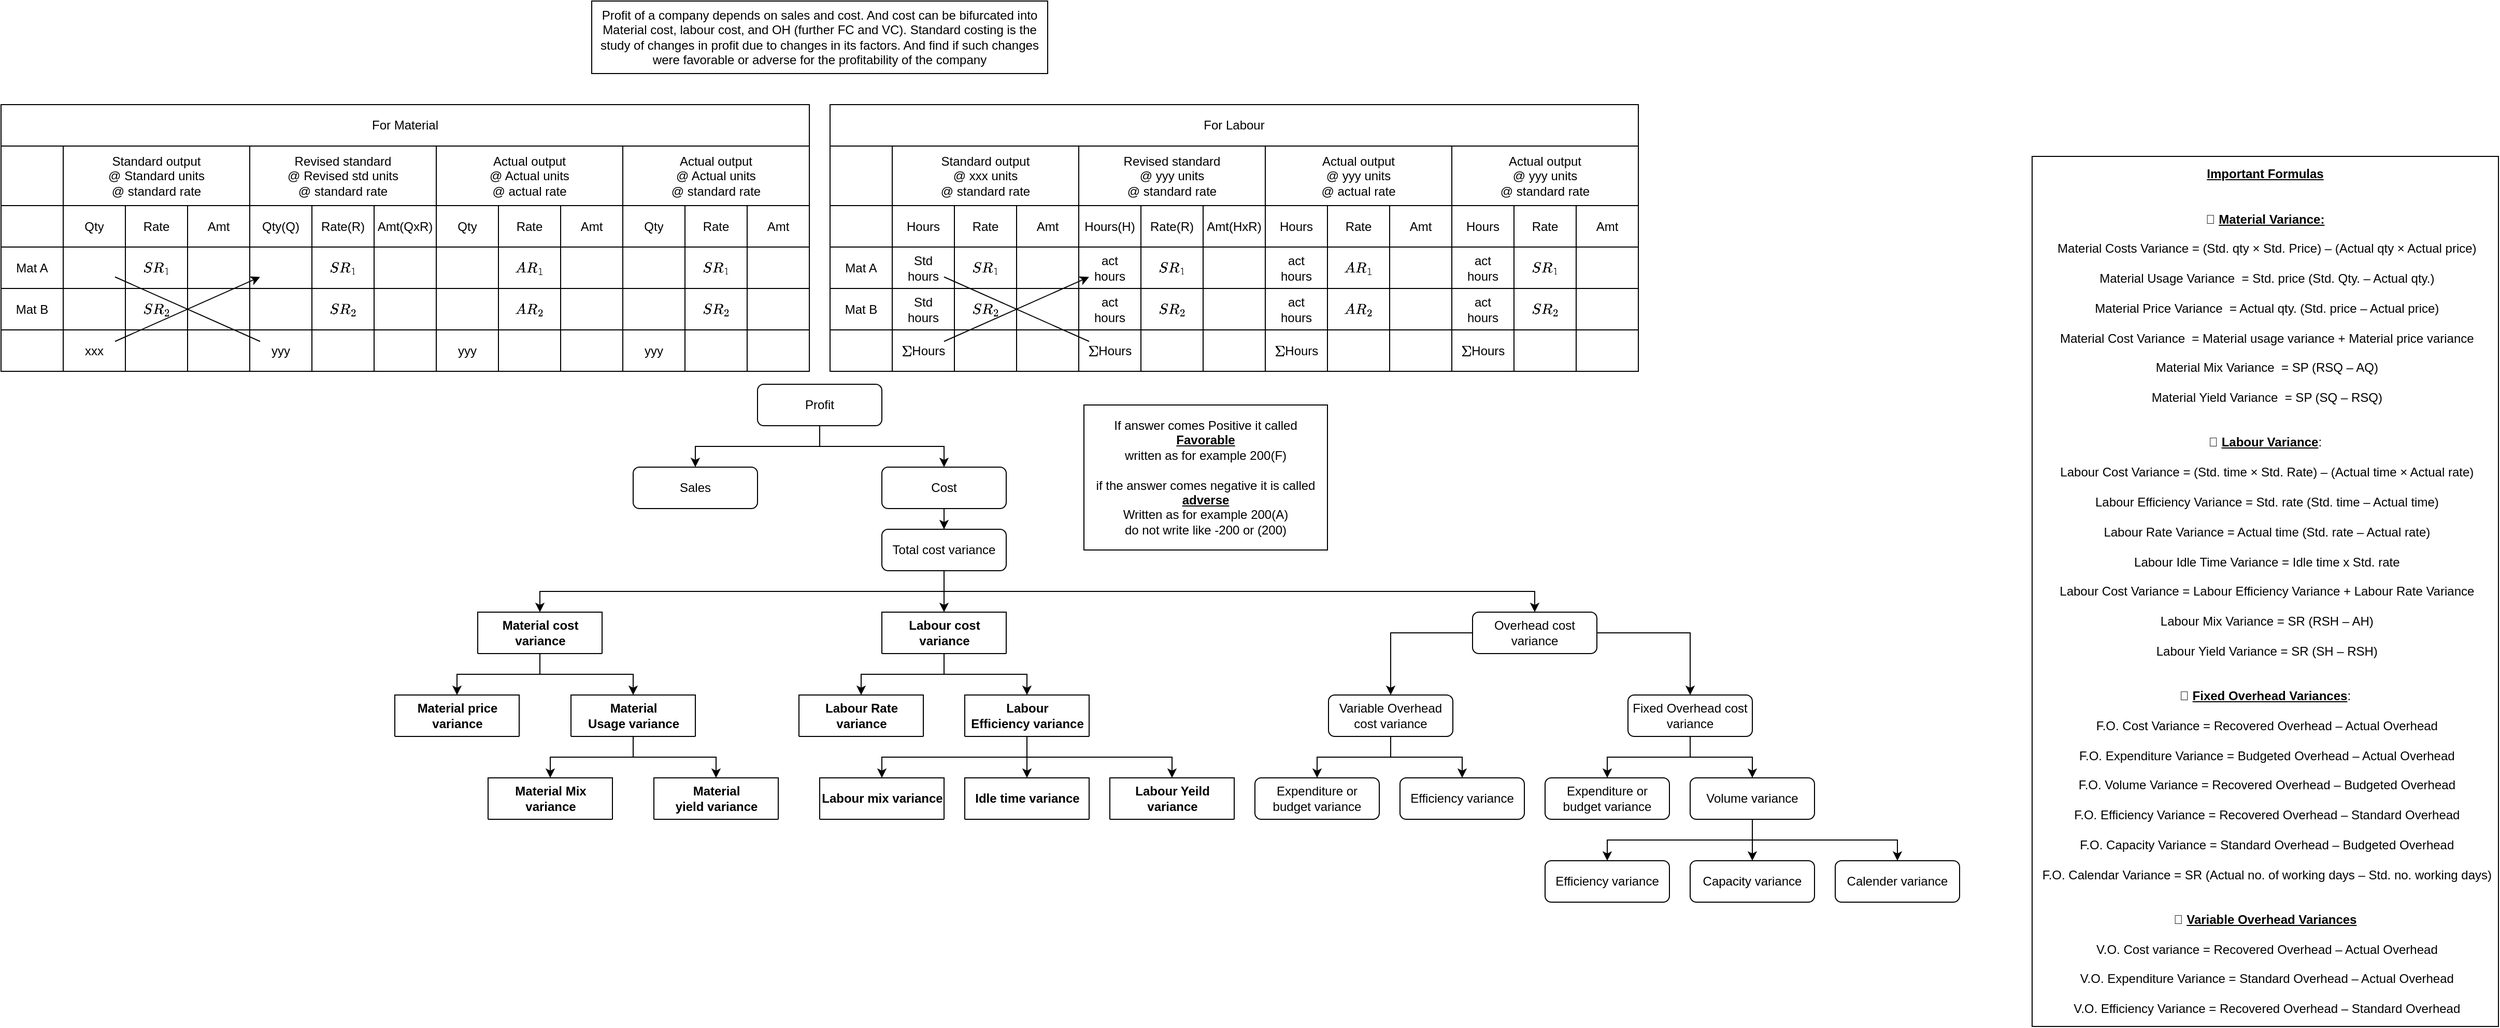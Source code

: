<mxfile version="15.7.0" type="github">
  <diagram id="WG86wMdVv_8woFvAjSbu" name="Page-1">
    <mxGraphModel dx="1773" dy="1594" grid="1" gridSize="10" guides="1" tooltips="1" connect="1" arrows="1" fold="1" page="1" pageScale="1" pageWidth="850" pageHeight="1100" math="1" shadow="0">
      <root>
        <mxCell id="0" />
        <mxCell id="1" parent="0" />
        <mxCell id="aX0P_qG3oFBIW0Vp3PF0-1" value="Profit of a company depends on sales and cost. And cost can be bifurcated into Material cost, labour cost, and OH (further FC and VC). Standard costing is the study of changes in profit due to changes in its factors. And find if such changes were favorable or adverse for the profitability of the company" style="rounded=0;whiteSpace=wrap;html=1;" parent="1" vertex="1">
          <mxGeometry x="200" y="-10" width="440" height="70" as="geometry" />
        </mxCell>
        <mxCell id="aX0P_qG3oFBIW0Vp3PF0-90" style="edgeStyle=orthogonalEdgeStyle;rounded=0;orthogonalLoop=1;jettySize=auto;html=1;" parent="1" source="aX0P_qG3oFBIW0Vp3PF0-40" target="aX0P_qG3oFBIW0Vp3PF0-41" edge="1">
          <mxGeometry relative="1" as="geometry" />
        </mxCell>
        <mxCell id="aX0P_qG3oFBIW0Vp3PF0-91" style="edgeStyle=orthogonalEdgeStyle;rounded=0;orthogonalLoop=1;jettySize=auto;html=1;" parent="1" source="aX0P_qG3oFBIW0Vp3PF0-40" target="aX0P_qG3oFBIW0Vp3PF0-42" edge="1">
          <mxGeometry relative="1" as="geometry" />
        </mxCell>
        <mxCell id="aX0P_qG3oFBIW0Vp3PF0-40" value="Profit" style="rounded=1;whiteSpace=wrap;html=1;" parent="1" vertex="1">
          <mxGeometry x="360" y="360" width="120" height="40" as="geometry" />
        </mxCell>
        <mxCell id="aX0P_qG3oFBIW0Vp3PF0-41" value="Sales" style="rounded=1;whiteSpace=wrap;html=1;" parent="1" vertex="1">
          <mxGeometry x="240" y="440" width="120" height="40" as="geometry" />
        </mxCell>
        <mxCell id="aX0P_qG3oFBIW0Vp3PF0-89" style="edgeStyle=orthogonalEdgeStyle;rounded=0;orthogonalLoop=1;jettySize=auto;html=1;" parent="1" source="aX0P_qG3oFBIW0Vp3PF0-42" target="aX0P_qG3oFBIW0Vp3PF0-43" edge="1">
          <mxGeometry relative="1" as="geometry" />
        </mxCell>
        <mxCell id="aX0P_qG3oFBIW0Vp3PF0-42" value="Cost" style="rounded=1;whiteSpace=wrap;html=1;" parent="1" vertex="1">
          <mxGeometry x="480" y="440" width="120" height="40" as="geometry" />
        </mxCell>
        <mxCell id="aX0P_qG3oFBIW0Vp3PF0-86" style="edgeStyle=orthogonalEdgeStyle;rounded=0;orthogonalLoop=1;jettySize=auto;html=1;" parent="1" source="aX0P_qG3oFBIW0Vp3PF0-43" target="aX0P_qG3oFBIW0Vp3PF0-138" edge="1">
          <mxGeometry relative="1" as="geometry">
            <mxPoint x="540" y="580" as="targetPoint" />
          </mxGeometry>
        </mxCell>
        <mxCell id="aX0P_qG3oFBIW0Vp3PF0-87" style="edgeStyle=orthogonalEdgeStyle;rounded=0;orthogonalLoop=1;jettySize=auto;html=1;" parent="1" source="aX0P_qG3oFBIW0Vp3PF0-43" target="aX0P_qG3oFBIW0Vp3PF0-132" edge="1">
          <mxGeometry relative="1" as="geometry">
            <mxPoint x="150" y="590" as="targetPoint" />
            <Array as="points">
              <mxPoint x="540" y="560" />
              <mxPoint x="150" y="560" />
            </Array>
          </mxGeometry>
        </mxCell>
        <mxCell id="aX0P_qG3oFBIW0Vp3PF0-113" style="edgeStyle=orthogonalEdgeStyle;rounded=0;orthogonalLoop=1;jettySize=auto;html=1;" parent="1" source="aX0P_qG3oFBIW0Vp3PF0-43" target="aX0P_qG3oFBIW0Vp3PF0-44" edge="1">
          <mxGeometry relative="1" as="geometry">
            <Array as="points">
              <mxPoint x="540" y="560" />
              <mxPoint x="1110" y="560" />
            </Array>
          </mxGeometry>
        </mxCell>
        <mxCell id="aX0P_qG3oFBIW0Vp3PF0-43" value="Total cost variance" style="rounded=1;whiteSpace=wrap;html=1;" parent="1" vertex="1">
          <mxGeometry x="480" y="500" width="120" height="40" as="geometry" />
        </mxCell>
        <mxCell id="aX0P_qG3oFBIW0Vp3PF0-79" style="edgeStyle=orthogonalEdgeStyle;rounded=0;orthogonalLoop=1;jettySize=auto;html=1;" parent="1" source="aX0P_qG3oFBIW0Vp3PF0-44" target="aX0P_qG3oFBIW0Vp3PF0-67" edge="1">
          <mxGeometry relative="1" as="geometry" />
        </mxCell>
        <mxCell id="aX0P_qG3oFBIW0Vp3PF0-80" style="edgeStyle=orthogonalEdgeStyle;rounded=0;orthogonalLoop=1;jettySize=auto;html=1;" parent="1" source="aX0P_qG3oFBIW0Vp3PF0-44" target="aX0P_qG3oFBIW0Vp3PF0-68" edge="1">
          <mxGeometry relative="1" as="geometry" />
        </mxCell>
        <mxCell id="aX0P_qG3oFBIW0Vp3PF0-44" value="Overhead cost variance" style="rounded=1;whiteSpace=wrap;html=1;" parent="1" vertex="1">
          <mxGeometry x="1050" y="580" width="120" height="40" as="geometry" />
        </mxCell>
        <mxCell id="aX0P_qG3oFBIW0Vp3PF0-76" style="edgeStyle=orthogonalEdgeStyle;rounded=0;orthogonalLoop=1;jettySize=auto;html=1;" parent="1" source="aX0P_qG3oFBIW0Vp3PF0-67" target="aX0P_qG3oFBIW0Vp3PF0-70" edge="1">
          <mxGeometry relative="1" as="geometry" />
        </mxCell>
        <mxCell id="aX0P_qG3oFBIW0Vp3PF0-77" style="edgeStyle=orthogonalEdgeStyle;rounded=0;orthogonalLoop=1;jettySize=auto;html=1;" parent="1" source="aX0P_qG3oFBIW0Vp3PF0-67" target="aX0P_qG3oFBIW0Vp3PF0-69" edge="1">
          <mxGeometry relative="1" as="geometry" />
        </mxCell>
        <mxCell id="aX0P_qG3oFBIW0Vp3PF0-67" value="Variable Overhead cost variance " style="rounded=1;whiteSpace=wrap;html=1;" parent="1" vertex="1">
          <mxGeometry x="911" y="660" width="120" height="40" as="geometry" />
        </mxCell>
        <mxCell id="aX0P_qG3oFBIW0Vp3PF0-81" style="edgeStyle=orthogonalEdgeStyle;rounded=0;orthogonalLoop=1;jettySize=auto;html=1;" parent="1" source="aX0P_qG3oFBIW0Vp3PF0-68" target="aX0P_qG3oFBIW0Vp3PF0-71" edge="1">
          <mxGeometry relative="1" as="geometry" />
        </mxCell>
        <mxCell id="aX0P_qG3oFBIW0Vp3PF0-82" style="edgeStyle=orthogonalEdgeStyle;rounded=0;orthogonalLoop=1;jettySize=auto;html=1;" parent="1" source="aX0P_qG3oFBIW0Vp3PF0-68" target="aX0P_qG3oFBIW0Vp3PF0-72" edge="1">
          <mxGeometry relative="1" as="geometry" />
        </mxCell>
        <mxCell id="aX0P_qG3oFBIW0Vp3PF0-68" value="Fixed Overhead cost variance " style="rounded=1;whiteSpace=wrap;html=1;" parent="1" vertex="1">
          <mxGeometry x="1200" y="660" width="120" height="40" as="geometry" />
        </mxCell>
        <mxCell id="aX0P_qG3oFBIW0Vp3PF0-69" value="Efficiency variance " style="rounded=1;whiteSpace=wrap;html=1;" parent="1" vertex="1">
          <mxGeometry x="980" y="740" width="120" height="40" as="geometry" />
        </mxCell>
        <mxCell id="aX0P_qG3oFBIW0Vp3PF0-70" value="&lt;div&gt;Expenditure or &lt;br&gt;&lt;/div&gt;&lt;div&gt;budget variance&lt;/div&gt;" style="rounded=1;whiteSpace=wrap;html=1;" parent="1" vertex="1">
          <mxGeometry x="840" y="740" width="120" height="40" as="geometry" />
        </mxCell>
        <mxCell id="aX0P_qG3oFBIW0Vp3PF0-71" value="&lt;div&gt;Expenditure or &lt;br&gt;&lt;/div&gt;&lt;div&gt;budget variance&lt;/div&gt;" style="rounded=1;whiteSpace=wrap;html=1;" parent="1" vertex="1">
          <mxGeometry x="1120" y="740" width="120" height="40" as="geometry" />
        </mxCell>
        <mxCell id="aX0P_qG3oFBIW0Vp3PF0-83" style="edgeStyle=orthogonalEdgeStyle;rounded=0;orthogonalLoop=1;jettySize=auto;html=1;" parent="1" source="aX0P_qG3oFBIW0Vp3PF0-72" target="aX0P_qG3oFBIW0Vp3PF0-74" edge="1">
          <mxGeometry relative="1" as="geometry" />
        </mxCell>
        <mxCell id="aX0P_qG3oFBIW0Vp3PF0-111" style="edgeStyle=orthogonalEdgeStyle;rounded=0;orthogonalLoop=1;jettySize=auto;html=1;" parent="1" source="aX0P_qG3oFBIW0Vp3PF0-72" target="aX0P_qG3oFBIW0Vp3PF0-73" edge="1">
          <mxGeometry relative="1" as="geometry">
            <Array as="points">
              <mxPoint x="1320" y="800" />
              <mxPoint x="1180" y="800" />
            </Array>
          </mxGeometry>
        </mxCell>
        <mxCell id="aX0P_qG3oFBIW0Vp3PF0-112" style="edgeStyle=orthogonalEdgeStyle;rounded=0;orthogonalLoop=1;jettySize=auto;html=1;" parent="1" source="aX0P_qG3oFBIW0Vp3PF0-72" target="aX0P_qG3oFBIW0Vp3PF0-75" edge="1">
          <mxGeometry relative="1" as="geometry">
            <Array as="points">
              <mxPoint x="1320" y="800" />
              <mxPoint x="1460" y="800" />
            </Array>
          </mxGeometry>
        </mxCell>
        <mxCell id="aX0P_qG3oFBIW0Vp3PF0-72" value="Volume variance " style="rounded=1;whiteSpace=wrap;html=1;" parent="1" vertex="1">
          <mxGeometry x="1260" y="740" width="120" height="40" as="geometry" />
        </mxCell>
        <mxCell id="aX0P_qG3oFBIW0Vp3PF0-73" value="Efficiency variance " style="rounded=1;whiteSpace=wrap;html=1;" parent="1" vertex="1">
          <mxGeometry x="1120" y="820" width="120" height="40" as="geometry" />
        </mxCell>
        <mxCell id="aX0P_qG3oFBIW0Vp3PF0-74" value="Capacity variance " style="rounded=1;whiteSpace=wrap;html=1;" parent="1" vertex="1">
          <mxGeometry x="1260" y="820" width="120" height="40" as="geometry" />
        </mxCell>
        <mxCell id="aX0P_qG3oFBIW0Vp3PF0-75" value="Calender variance " style="rounded=1;whiteSpace=wrap;html=1;" parent="1" vertex="1">
          <mxGeometry x="1400" y="820" width="120" height="40" as="geometry" />
        </mxCell>
        <mxCell id="aX0P_qG3oFBIW0Vp3PF0-125" style="edgeStyle=orthogonalEdgeStyle;rounded=0;orthogonalLoop=1;jettySize=auto;html=1;" parent="1" source="aX0P_qG3oFBIW0Vp3PF0-121" target="aX0P_qG3oFBIW0Vp3PF0-50" edge="1">
          <mxGeometry relative="1" as="geometry" />
        </mxCell>
        <mxCell id="aX0P_qG3oFBIW0Vp3PF0-131" style="edgeStyle=orthogonalEdgeStyle;rounded=0;orthogonalLoop=1;jettySize=auto;html=1;" parent="1" source="aX0P_qG3oFBIW0Vp3PF0-121" target="aX0P_qG3oFBIW0Vp3PF0-128" edge="1">
          <mxGeometry relative="1" as="geometry" />
        </mxCell>
        <mxCell id="aX0P_qG3oFBIW0Vp3PF0-136" style="edgeStyle=orthogonalEdgeStyle;rounded=0;orthogonalLoop=1;jettySize=auto;html=1;" parent="1" source="aX0P_qG3oFBIW0Vp3PF0-132" target="aX0P_qG3oFBIW0Vp3PF0-48" edge="1">
          <mxGeometry relative="1" as="geometry" />
        </mxCell>
        <mxCell id="aX0P_qG3oFBIW0Vp3PF0-137" style="edgeStyle=orthogonalEdgeStyle;rounded=0;orthogonalLoop=1;jettySize=auto;html=1;" parent="1" source="aX0P_qG3oFBIW0Vp3PF0-132" target="aX0P_qG3oFBIW0Vp3PF0-121" edge="1">
          <mxGeometry relative="1" as="geometry" />
        </mxCell>
        <mxCell id="aX0P_qG3oFBIW0Vp3PF0-158" style="edgeStyle=orthogonalEdgeStyle;rounded=0;orthogonalLoop=1;jettySize=auto;html=1;" parent="1" source="aX0P_qG3oFBIW0Vp3PF0-138" target="aX0P_qG3oFBIW0Vp3PF0-142" edge="1">
          <mxGeometry relative="1" as="geometry" />
        </mxCell>
        <mxCell id="aX0P_qG3oFBIW0Vp3PF0-159" style="edgeStyle=orthogonalEdgeStyle;rounded=0;orthogonalLoop=1;jettySize=auto;html=1;" parent="1" source="aX0P_qG3oFBIW0Vp3PF0-138" target="aX0P_qG3oFBIW0Vp3PF0-145" edge="1">
          <mxGeometry relative="1" as="geometry" />
        </mxCell>
        <mxCell id="aX0P_qG3oFBIW0Vp3PF0-160" style="edgeStyle=orthogonalEdgeStyle;rounded=0;orthogonalLoop=1;jettySize=auto;html=1;" parent="1" source="aX0P_qG3oFBIW0Vp3PF0-145" target="aX0P_qG3oFBIW0Vp3PF0-151" edge="1">
          <mxGeometry relative="1" as="geometry" />
        </mxCell>
        <mxCell id="aX0P_qG3oFBIW0Vp3PF0-161" style="edgeStyle=orthogonalEdgeStyle;rounded=0;orthogonalLoop=1;jettySize=auto;html=1;" parent="1" source="aX0P_qG3oFBIW0Vp3PF0-145" target="aX0P_qG3oFBIW0Vp3PF0-148" edge="1">
          <mxGeometry relative="1" as="geometry">
            <Array as="points">
              <mxPoint x="620" y="720" />
              <mxPoint x="480" y="720" />
            </Array>
          </mxGeometry>
        </mxCell>
        <mxCell id="aX0P_qG3oFBIW0Vp3PF0-162" style="edgeStyle=orthogonalEdgeStyle;rounded=0;orthogonalLoop=1;jettySize=auto;html=1;" parent="1" source="aX0P_qG3oFBIW0Vp3PF0-145" target="aX0P_qG3oFBIW0Vp3PF0-154" edge="1">
          <mxGeometry relative="1" as="geometry">
            <Array as="points">
              <mxPoint x="620" y="720" />
              <mxPoint x="760" y="720" />
            </Array>
          </mxGeometry>
        </mxCell>
        <mxCell id="aX0P_qG3oFBIW0Vp3PF0-154" value="&lt;div&gt;Labour Yeild&lt;br&gt;&lt;/div&gt;&lt;div&gt;variance&lt;/div&gt;" style="swimlane;startSize=40;fontFamily=Helvetica;fontSize=12;fontColor=#000000;align=center;strokeColor=#000000;fillColor=#ffffff;html=1;" parent="1" vertex="1" collapsed="1">
          <mxGeometry x="700" y="740" width="120" height="40" as="geometry">
            <mxRectangle x="700" y="740" width="310" height="300" as="alternateBounds" />
          </mxGeometry>
        </mxCell>
        <mxCell id="aX0P_qG3oFBIW0Vp3PF0-155" value="which arises due to productivity of workers" style="rounded=0;whiteSpace=wrap;html=1;" parent="aX0P_qG3oFBIW0Vp3PF0-154" vertex="1">
          <mxGeometry y="40" width="310" height="40" as="geometry" />
        </mxCell>
        <mxCell id="aX0P_qG3oFBIW0Vp3PF0-156" value="&lt;br&gt;&lt;div&gt;&lt;br&gt;&lt;/div&gt;&lt;div&gt;Labour Yield Variance Or Sub-Efficiency Variance = &lt;/div&gt;&amp;nbsp;[Standard&amp;nbsp; Cost&amp;nbsp; of&amp;nbsp; Standard&amp;nbsp; Time&amp;nbsp; for&amp;nbsp; Actual&amp;nbsp; Production&amp;nbsp; –&amp;nbsp; Standard&amp;nbsp; Cost&amp;nbsp; of &lt;br&gt;Actual Time Worked in Standard Proportion] &lt;br&gt;Or &lt;br&gt;Std. Rate (SR) × {Std. Hours (SH) – Revised Std. Hours (RSH)} &lt;br&gt;Or &lt;br&gt;[(SH × SR) – (RSH × SR)] &lt;br&gt;(The difference between the Standard Hours specified for actual production and &lt;br&gt;Actual Hours worked in standard proportion, at Standard Rate)." style="rounded=0;whiteSpace=wrap;html=1;" parent="aX0P_qG3oFBIW0Vp3PF0-154" vertex="1">
          <mxGeometry y="80" width="310" height="220" as="geometry" />
        </mxCell>
        <mxCell id="peHT0Jl-DG7GtOWvIczS-2" value="" style="shape=image;html=1;verticalAlign=top;verticalLabelPosition=bottom;labelBackgroundColor=#ffffff;imageAspect=0;aspect=fixed;image=https://cdn2.iconfinder.com/data/icons/function_icon_set/circle_green.png" parent="aX0P_qG3oFBIW0Vp3PF0-154" vertex="1">
          <mxGeometry x="145" y="90" width="20" height="20" as="geometry" />
        </mxCell>
        <mxCell id="aX0P_qG3oFBIW0Vp3PF0-151" value="Idle time variance " style="swimlane;startSize=40;fontFamily=Helvetica;fontSize=12;fontColor=#000000;align=center;strokeColor=#000000;fillColor=#ffffff;html=1;" parent="1" vertex="1" collapsed="1">
          <mxGeometry x="560" y="740" width="120" height="40" as="geometry">
            <mxRectangle x="560" y="740" width="310" height="300" as="alternateBounds" />
          </mxGeometry>
        </mxCell>
        <mxCell id="aX0P_qG3oFBIW0Vp3PF0-152" value="" style="rounded=0;whiteSpace=wrap;html=1;" parent="aX0P_qG3oFBIW0Vp3PF0-151" vertex="1">
          <mxGeometry y="40" width="310" height="40" as="geometry" />
        </mxCell>
        <mxCell id="aX0P_qG3oFBIW0Vp3PF0-153" value="Labour Idle Time Variance = [Standard Rate per Hour × Actual Idle Hours] &lt;br&gt;Or &lt;br&gt;Std. Rate (SR) {Actual Hours&lt;sub&gt;Paid&lt;/sub&gt; – Actual Hours&lt;sub&gt;Worked&lt;/sub&gt;} &lt;br&gt;Or &lt;br&gt;[(AH*× SR) – (AH# ×SR)] &lt;br&gt;(The&amp;nbsp; difference&amp;nbsp; between&amp;nbsp; the&amp;nbsp; Actual&amp;nbsp; Hours&amp;nbsp; paid&amp;nbsp; and&amp;nbsp; Actual&amp;nbsp; Hours&amp;nbsp; worked&amp;nbsp; at &lt;br&gt;Standard Rate) &lt;br&gt;* Actual hours paid; # Actual Hours worked " style="rounded=0;whiteSpace=wrap;html=1;" parent="aX0P_qG3oFBIW0Vp3PF0-151" vertex="1">
          <mxGeometry y="80" width="310" height="220" as="geometry" />
        </mxCell>
        <mxCell id="aX0P_qG3oFBIW0Vp3PF0-148" value="Labour mix variance" style="swimlane;startSize=40;fontFamily=Helvetica;fontSize=12;fontColor=#000000;align=center;strokeColor=#000000;fillColor=#ffffff;html=1;" parent="1" vertex="1" collapsed="1">
          <mxGeometry x="420" y="740" width="120" height="40" as="geometry">
            <mxRectangle x="420" y="740" width="310" height="330" as="alternateBounds" />
          </mxGeometry>
        </mxCell>
        <mxCell id="aX0P_qG3oFBIW0Vp3PF0-149" value="variance which arises due to change in the mix or &lt;br&gt;combination&amp;nbsp; of&amp;nbsp; different&amp;nbsp; skill&amp;nbsp; set" style="rounded=0;whiteSpace=wrap;html=1;" parent="aX0P_qG3oFBIW0Vp3PF0-148" vertex="1">
          <mxGeometry y="40" width="310" height="40" as="geometry" />
        </mxCell>
        <mxCell id="aX0P_qG3oFBIW0Vp3PF0-150" value="&lt;br&gt;&lt;div&gt;&lt;br&gt;&lt;/div&gt;&lt;div&gt;Labour Mix Variance Or Gang Variance = &lt;/div&gt;[Standard Cost of Actual Time Worked in Standard Proportion – Standard Cost &lt;br&gt;of Actual Time Worked] &lt;br&gt;Or &lt;br&gt;Std. Rate (SR) × {Revised Std. Hours (RSH) – Actual HoursWorked (AH)} &lt;br&gt;Or &lt;br&gt;[(RSH × SR) – (AH# × SR)] &lt;br&gt;(The&amp;nbsp; difference&amp;nbsp; between&amp;nbsp; the&amp;nbsp; Actual&amp;nbsp; Hours&amp;nbsp; worked&amp;nbsp; in&amp;nbsp; standard&amp;nbsp; proportion&amp;nbsp; and &lt;br&gt;Actual Hours worked in actual proportion, at Standard Rate). " style="rounded=0;whiteSpace=wrap;html=1;" parent="aX0P_qG3oFBIW0Vp3PF0-148" vertex="1">
          <mxGeometry y="80" width="310" height="250" as="geometry" />
        </mxCell>
        <mxCell id="peHT0Jl-DG7GtOWvIczS-1" value="" style="shape=image;html=1;verticalAlign=top;verticalLabelPosition=bottom;labelBackgroundColor=#ffffff;imageAspect=0;aspect=fixed;image=https://cdn2.iconfinder.com/data/icons/function_icon_set/circle_red.png" parent="aX0P_qG3oFBIW0Vp3PF0-148" vertex="1">
          <mxGeometry x="140" y="90" width="30" height="30" as="geometry" />
        </mxCell>
        <mxCell id="aX0P_qG3oFBIW0Vp3PF0-128" value="&lt;div&gt;Material &lt;br&gt;&lt;/div&gt;&lt;div&gt;yield variance&lt;/div&gt;" style="swimlane;startSize=40;fontFamily=Helvetica;fontSize=12;fontColor=#000000;align=center;strokeColor=#000000;fillColor=#ffffff;html=1;" parent="1" vertex="1" collapsed="1">
          <mxGeometry x="260" y="740" width="120" height="40" as="geometry">
            <mxRectangle x="260" y="740" width="780" height="300" as="alternateBounds" />
          </mxGeometry>
        </mxCell>
        <mxCell id="aX0P_qG3oFBIW0Vp3PF0-129" value="Variance in material consumption which arises due to yield or productivity of the inputs." style="rounded=0;whiteSpace=wrap;html=1;" parent="aX0P_qG3oFBIW0Vp3PF0-128" vertex="1">
          <mxGeometry y="40" width="780" height="40" as="geometry" />
        </mxCell>
        <mxCell id="aX0P_qG3oFBIW0Vp3PF0-130" value="&lt;br&gt;&lt;div&gt;&lt;br&gt;&lt;/div&gt;&lt;div&gt;Material Yield Variance = [Standard Cost of Standard Quantity for Actual Production – Standard Cost of Actual Quantity in standard proportion] &lt;/div&gt;&lt;div&gt;&lt;br&gt;&lt;/div&gt;&lt;div&gt;Or &lt;br&gt;&lt;/div&gt;&lt;div&gt;&lt;br&gt;&lt;/div&gt;&lt;div&gt;`\text{Std. Price (SP) × {Std. Quantity (SQ) – Revised Standard Quantity (RSQ)}`&lt;/div&gt;&lt;div&gt;&lt;br&gt;&lt;/div&gt;&lt;div&gt; Or &lt;br&gt;&lt;/div&gt;&lt;div&gt;&lt;br&gt;&lt;/div&gt;&lt;div&gt;`\text{[(SQ × SP) – (RSQ × SP)]}`&lt;br&gt;&lt;/div&gt;&lt;div&gt;&lt;br&gt;&lt;/div&gt;(The difference between the Standard Quantity specified for actual production &lt;br&gt;and Actual Quantity in standard proportion, at Standard Purchase Price)" style="rounded=0;whiteSpace=wrap;html=1;" parent="aX0P_qG3oFBIW0Vp3PF0-128" vertex="1">
          <mxGeometry y="80" width="780" height="220" as="geometry" />
        </mxCell>
        <mxCell id="-z9eX4Qw6EnASyUvYW86-306" value="" style="shape=image;html=1;verticalAlign=top;verticalLabelPosition=bottom;labelBackgroundColor=#ffffff;imageAspect=0;aspect=fixed;image=https://cdn2.iconfinder.com/data/icons/function_icon_set/circle_green.png" parent="aX0P_qG3oFBIW0Vp3PF0-128" vertex="1">
          <mxGeometry x="375" y="80" width="30" height="30" as="geometry" />
        </mxCell>
        <mxCell id="aX0P_qG3oFBIW0Vp3PF0-50" value="&lt;div&gt;Material Mix&lt;/div&gt;&lt;div&gt; variance&lt;/div&gt;" style="swimlane;startSize=40;fontFamily=Helvetica;fontSize=12;fontColor=#000000;align=center;strokeColor=#000000;fillColor=#ffffff;html=1;" parent="1" vertex="1" collapsed="1">
          <mxGeometry x="100" y="740" width="120" height="40" as="geometry">
            <mxRectangle x="100" y="740" width="780" height="300" as="alternateBounds" />
          </mxGeometry>
        </mxCell>
        <mxCell id="aX0P_qG3oFBIW0Vp3PF0-119" value="difference in proportion actually used from the&amp;nbsp; standard&amp;nbsp; mix/proportion " style="rounded=0;whiteSpace=wrap;html=1;" parent="aX0P_qG3oFBIW0Vp3PF0-50" vertex="1">
          <mxGeometry y="40" width="780" height="40" as="geometry" />
        </mxCell>
        <mxCell id="aX0P_qG3oFBIW0Vp3PF0-120" value="&lt;br&gt;&lt;div&gt;&lt;br&gt;&lt;/div&gt;&lt;div&gt;`\text{Material Mix Variance = [Standard Cost of Actual Quantity in Standard Proportion – Standard Cost of Actual Quantity]}`&lt;/div&gt;&lt;div&gt;&lt;br&gt;&lt;/div&gt;&lt;div&gt;Or &lt;br&gt;&lt;/div&gt;&lt;div&gt;&lt;br&gt;&lt;/div&gt;&lt;div&gt;`\text{Std. Price (SP) × {Revised Std. Quantity (RSQ) – Actual Quantity (AQ)}` &lt;br&gt;&lt;/div&gt;&lt;div&gt;&lt;br&gt;&lt;/div&gt;&lt;div&gt;Or &lt;br&gt;&lt;/div&gt;&lt;div&gt;&lt;br&gt;&lt;/div&gt;&lt;div&gt;`\text{[(RSQ × SP) – (AQ × SP)]}`&lt;/div&gt;&lt;div&gt;&lt;br&gt;&lt;/div&gt;(The difference between the Actual Quantity in standard proportion and Actual Quantity in actual proportion, at Standard Price) " style="rounded=0;whiteSpace=wrap;html=1;" parent="aX0P_qG3oFBIW0Vp3PF0-50" vertex="1">
          <mxGeometry y="80" width="780" height="220" as="geometry" />
        </mxCell>
        <mxCell id="-z9eX4Qw6EnASyUvYW86-307" value="" style="shape=image;html=1;verticalAlign=top;verticalLabelPosition=bottom;labelBackgroundColor=#ffffff;imageAspect=0;aspect=fixed;image=https://cdn2.iconfinder.com/data/icons/function_icon_set/circle_red.png" parent="aX0P_qG3oFBIW0Vp3PF0-50" vertex="1">
          <mxGeometry x="375" y="80" width="30" height="30" as="geometry" />
        </mxCell>
        <mxCell id="aX0P_qG3oFBIW0Vp3PF0-145" value="&lt;div&gt;Labour &lt;br&gt;&lt;/div&gt;&lt;div&gt;Efficiency variance&lt;/div&gt;" style="swimlane;startSize=40;fontFamily=Helvetica;fontSize=12;fontColor=#000000;align=center;strokeColor=#000000;fillColor=#ffffff;html=1;" parent="1" vertex="1" collapsed="1">
          <mxGeometry x="560" y="660" width="120" height="40" as="geometry">
            <mxRectangle x="560" y="660" width="310" height="300" as="alternateBounds" />
          </mxGeometry>
        </mxCell>
        <mxCell id="aX0P_qG3oFBIW0Vp3PF0-146" value="Labour efficiency variance arises due to deviation in the working hours from the standard working hours." style="rounded=0;whiteSpace=wrap;html=1;" parent="aX0P_qG3oFBIW0Vp3PF0-145" vertex="1">
          <mxGeometry y="40" width="310" height="40" as="geometry" />
        </mxCell>
        <mxCell id="aX0P_qG3oFBIW0Vp3PF0-147" value="Labour Efficiency Variance = &amp;nbsp;&lt;br&gt;[Standard&amp;nbsp; Cost&amp;nbsp; of&amp;nbsp; Standard&amp;nbsp; Time&amp;nbsp; for&amp;nbsp; Actual&amp;nbsp; Production&amp;nbsp; –&amp;nbsp; Standard&amp;nbsp; Cost&amp;nbsp; of &lt;br&gt;Actual Time] &lt;br&gt;Or &lt;br&gt;Std. Rate (SR) × {Std. Hours (SH) – Actual Hours (AH*)} &lt;br&gt;Or &lt;br&gt;[(SH × SR) – (AH# × SR)] &lt;br&gt;(The difference between the Standard Hours specified for actual production and &lt;br&gt;Actual Hours worked at Standard Rate)." style="rounded=0;whiteSpace=wrap;html=1;" parent="aX0P_qG3oFBIW0Vp3PF0-145" vertex="1">
          <mxGeometry y="80" width="310" height="220" as="geometry" />
        </mxCell>
        <mxCell id="aX0P_qG3oFBIW0Vp3PF0-142" value="&lt;div&gt;Labour Rate&lt;br&gt;&lt;/div&gt;&lt;div&gt;variance&lt;/div&gt;" style="swimlane;startSize=40;fontFamily=Helvetica;fontSize=12;fontColor=#000000;align=center;strokeColor=#000000;fillColor=#ffffff;html=1;" parent="1" vertex="1" collapsed="1">
          <mxGeometry x="400" y="660" width="120" height="40" as="geometry">
            <mxRectangle x="400" y="660" width="310" height="300" as="alternateBounds" />
          </mxGeometry>
        </mxCell>
        <mxCell id="aX0P_qG3oFBIW0Vp3PF0-143" value="difference in actual rate paid from standard &lt;br&gt;rate" style="rounded=0;whiteSpace=wrap;html=1;" parent="aX0P_qG3oFBIW0Vp3PF0-142" vertex="1">
          <mxGeometry y="40" width="310" height="40" as="geometry" />
        </mxCell>
        <mxCell id="aX0P_qG3oFBIW0Vp3PF0-144" value="Labour Rate Variance = [Standard Cost of Actual Time – Actual Cost] &lt;br&gt;Or &lt;br&gt;Actual Hours (AH*) × {Std. Rate (SR) – Actual Rate (AR)} &lt;br&gt;Or &lt;br&gt;[(SR×AH*) – (AR × AH*)] &lt;br&gt;(The difference between the&amp;nbsp; Standard Rate per hour and Actual Rate per hour &lt;br&gt;for the Actual Hours paid)" style="rounded=0;whiteSpace=wrap;html=1;" parent="aX0P_qG3oFBIW0Vp3PF0-142" vertex="1">
          <mxGeometry y="80" width="310" height="220" as="geometry" />
        </mxCell>
        <mxCell id="peHT0Jl-DG7GtOWvIczS-3" value="" style="shape=image;html=1;verticalAlign=top;verticalLabelPosition=bottom;labelBackgroundColor=#ffffff;imageAspect=0;aspect=fixed;image=https://cdn3.iconfinder.com/data/icons/softwaredemo/PNG/128x128/Circle_Yellow.png" parent="aX0P_qG3oFBIW0Vp3PF0-142" vertex="1">
          <mxGeometry x="140" y="90" width="20" height="20" as="geometry" />
        </mxCell>
        <mxCell id="aX0P_qG3oFBIW0Vp3PF0-121" value="&lt;div&gt;Material &lt;br&gt;&lt;/div&gt;&lt;div&gt;Usage variance&lt;/div&gt;" style="swimlane;startSize=40;fontFamily=Helvetica;fontSize=12;fontColor=#000000;align=center;strokeColor=#000000;fillColor=#ffffff;html=1;" parent="1" vertex="1" collapsed="1">
          <mxGeometry x="180" y="660" width="120" height="40" as="geometry">
            <mxRectangle x="180" y="660" width="310" height="300" as="alternateBounds" />
          </mxGeometry>
        </mxCell>
        <mxCell id="aX0P_qG3oFBIW0Vp3PF0-122" value="It measures variance in material cost due to usage / consumption of materials." style="rounded=0;whiteSpace=wrap;html=1;" parent="aX0P_qG3oFBIW0Vp3PF0-121" vertex="1">
          <mxGeometry y="40" width="310" height="40" as="geometry" />
        </mxCell>
        <mxCell id="aX0P_qG3oFBIW0Vp3PF0-123" value="Material&amp;nbsp; Usage&amp;nbsp; Variance&amp;nbsp; =&amp;nbsp; [Standard&amp;nbsp; Cost&amp;nbsp; of&amp;nbsp; Standard&amp;nbsp; Quantity&amp;nbsp; for&amp;nbsp; Actual &amp;nbsp;&lt;br&gt;&amp;nbsp;Production – Standard Cost of Actual Quantity*] &lt;br&gt;Or &lt;br&gt;Std. Price (SP)× {Std. Quantity (SQ) - Actual Quantity (AQ)} &lt;br&gt;Or &lt;br&gt;&lt;div&gt;[(SQ × SP) – (AQ × SP)] &lt;/div&gt;&lt;div&gt;&lt;br&gt;&lt;/div&gt;&lt;div&gt;(The difference between the Standard Quantity specified for actual production&amp;nbsp; and the Actual Quantity used, at Standard Price)&lt;/div&gt;&lt;div&gt;*Here actual quantity means actual quantity of material used.&lt;br&gt;&lt;/div&gt;" style="rounded=0;whiteSpace=wrap;html=1;" parent="aX0P_qG3oFBIW0Vp3PF0-121" vertex="1">
          <mxGeometry y="80" width="310" height="220" as="geometry" />
        </mxCell>
        <mxCell id="aX0P_qG3oFBIW0Vp3PF0-48" value="&lt;div&gt;Material price&lt;/div&gt;&lt;div&gt;variance&lt;/div&gt;" style="swimlane;startSize=40;fontFamily=Helvetica;fontSize=12;fontColor=#000000;align=center;strokeColor=#000000;fillColor=#ffffff;html=1;" parent="1" vertex="1" collapsed="1">
          <mxGeometry x="10" y="660" width="120" height="40" as="geometry">
            <mxRectangle x="10" y="660" width="350" height="240" as="alternateBounds" />
          </mxGeometry>
        </mxCell>
        <mxCell id="aX0P_qG3oFBIW0Vp3PF0-117" value="difference in actual material purchase price from standard&amp;nbsp; material price" style="rounded=0;whiteSpace=wrap;html=1;" parent="aX0P_qG3oFBIW0Vp3PF0-48" vertex="1">
          <mxGeometry y="40" width="350" height="40" as="geometry" />
        </mxCell>
        <mxCell id="aX0P_qG3oFBIW0Vp3PF0-118" value="&lt;div&gt;&lt;br&gt;&lt;/div&gt;&lt;div&gt;&lt;br&gt;&lt;/div&gt;&lt;div&gt;&lt;br&gt;&lt;/div&gt;&lt;div&gt;Material Price Variance = [Standard Cost of Actual Quantity* – Actual Cost] &lt;/div&gt;Or &lt;br&gt;Actual Quantity (AQ) × {Std. Price (SP) – Actual Price(A)} &lt;br&gt;Or &lt;br&gt;&lt;div&gt;[(SP × AQ) – (AP × AQ)]&lt;/div&gt;&lt;div&gt;&lt;br&gt;&lt;/div&gt;&lt;div&gt;(The difference between the Standard Price and Actual Price for the Actual Quantity Purchased)&lt;/div&gt;&lt;div&gt;&lt;br&gt; &lt;/div&gt;" style="rounded=0;whiteSpace=wrap;html=1;" parent="aX0P_qG3oFBIW0Vp3PF0-48" vertex="1">
          <mxGeometry y="80" width="350" height="160" as="geometry" />
        </mxCell>
        <mxCell id="-z9eX4Qw6EnASyUvYW86-215" value="" style="shape=image;html=1;verticalAlign=top;verticalLabelPosition=bottom;labelBackgroundColor=#ffffff;imageAspect=0;aspect=fixed;image=https://cdn3.iconfinder.com/data/icons/softwaredemo/PNG/128x128/Circle_Yellow.png" parent="aX0P_qG3oFBIW0Vp3PF0-48" vertex="1">
          <mxGeometry x="160" y="80" width="30" height="30" as="geometry" />
        </mxCell>
        <mxCell id="aX0P_qG3oFBIW0Vp3PF0-138" value="&lt;div&gt;Labour cost &lt;br&gt;&lt;/div&gt;&lt;div&gt;variance&lt;/div&gt;" style="swimlane;startSize=40;fontFamily=Helvetica;fontSize=12;fontColor=#000000;align=center;strokeColor=#000000;fillColor=#ffffff;html=1;" parent="1" vertex="1" collapsed="1">
          <mxGeometry x="480" y="580" width="120" height="40" as="geometry">
            <mxRectangle x="480" y="580" width="310" height="300" as="alternateBounds" />
          </mxGeometry>
        </mxCell>
        <mxCell id="aX0P_qG3oFBIW0Vp3PF0-139" value="difference&amp;nbsp; between&amp;nbsp; actual&amp;nbsp; labour&amp;nbsp; cost&amp;nbsp; and &lt;br&gt;standard cost" style="rounded=0;whiteSpace=wrap;html=1;" parent="aX0P_qG3oFBIW0Vp3PF0-138" vertex="1">
          <mxGeometry y="40" width="310" height="40" as="geometry" />
        </mxCell>
        <mxCell id="aX0P_qG3oFBIW0Vp3PF0-140" value="Labour Cost Variance = [Standard Cost – Actual Cost] &lt;br&gt;Or &lt;br&gt;[(SH × SR) – (AH* × AR)] &lt;br&gt;(The difference between the Standard Labour Cost and the Actual Labour Cost &lt;br&gt;incurred for the production achieved) " style="rounded=0;whiteSpace=wrap;html=1;" parent="aX0P_qG3oFBIW0Vp3PF0-138" vertex="1">
          <mxGeometry y="80" width="310" height="220" as="geometry" />
        </mxCell>
        <mxCell id="-z9eX4Qw6EnASyUvYW86-394" value="" style="shape=image;html=1;verticalAlign=top;verticalLabelPosition=bottom;labelBackgroundColor=#ffffff;imageAspect=0;aspect=fixed;image=https://cdn2.iconfinder.com/data/icons/function_icon_set/circle_blue.png" parent="aX0P_qG3oFBIW0Vp3PF0-138" vertex="1">
          <mxGeometry x="135" y="80" width="40" height="40" as="geometry" />
        </mxCell>
        <mxCell id="aX0P_qG3oFBIW0Vp3PF0-132" value="Material cost&lt;br&gt;variance" style="swimlane;startSize=40;fontFamily=Helvetica;fontSize=12;fontColor=#000000;align=center;strokeColor=#000000;fillColor=#ffffff;html=1;" parent="1" vertex="1" collapsed="1">
          <mxGeometry x="90" y="580" width="120" height="40" as="geometry">
            <mxRectangle x="90" y="580" width="310" height="300" as="alternateBounds" />
          </mxGeometry>
        </mxCell>
        <mxCell id="aX0P_qG3oFBIW0Vp3PF0-133" value="difference between standard cost of materials &lt;br&gt;used and the actual cost of materials" style="rounded=0;whiteSpace=wrap;html=1;" parent="aX0P_qG3oFBIW0Vp3PF0-132" vertex="1">
          <mxGeometry y="40" width="310" height="40" as="geometry" />
        </mxCell>
        <mxCell id="aX0P_qG3oFBIW0Vp3PF0-134" value="&lt;div&gt;Material Cost Variance = [Standard Cost – Actual Cost] &lt;/div&gt;Or &lt;br&gt;[(Std. Quantity × Std. Price) – (Actual Quantity × Actual Price)] &lt;br&gt;&amp;nbsp;&lt;br&gt;(The difference between the Standard Material Cost of the actual production &lt;br&gt;volume and the Actual Cost of Material)" style="rounded=0;whiteSpace=wrap;html=1;" parent="aX0P_qG3oFBIW0Vp3PF0-132" vertex="1">
          <mxGeometry y="80" width="310" height="220" as="geometry" />
        </mxCell>
        <mxCell id="-z9eX4Qw6EnASyUvYW86-212" value="" style="shape=image;html=1;verticalAlign=top;verticalLabelPosition=bottom;labelBackgroundColor=#ffffff;imageAspect=0;aspect=fixed;image=https://cdn2.iconfinder.com/data/icons/function_icon_set/circle_blue.png" parent="aX0P_qG3oFBIW0Vp3PF0-132" vertex="1">
          <mxGeometry x="130" y="90" width="40" height="40" as="geometry" />
        </mxCell>
        <mxCell id="aX0P_qG3oFBIW0Vp3PF0-163" value="&lt;div&gt;&lt;u&gt;&lt;b&gt;Important Formulas &lt;/b&gt;&lt;/u&gt;&lt;br&gt;&lt;/div&gt;&lt;div&gt;&lt;br&gt;&lt;/div&gt;&lt;div&gt;&lt;br&gt;&lt;/div&gt;&lt;div&gt; &lt;u&gt;&lt;b&gt;Material Variance: &lt;br&gt;&lt;/b&gt;&lt;/u&gt;&lt;/div&gt;&lt;div&gt;&lt;br&gt;&lt;/div&gt;&lt;div&gt;&amp;nbsp;Material Costs Variance = (Std. qty × Std. Price) – (Actual qty × Actual price) &lt;br&gt;&lt;/div&gt;&lt;div&gt;&lt;br&gt;&lt;/div&gt;&lt;div&gt;&amp;nbsp;Material Usage Variance&amp;nbsp; = Std. price (Std. Qty. – Actual qty.) &lt;br&gt;&lt;/div&gt;&lt;div&gt;&lt;br&gt;&lt;/div&gt;&lt;div&gt;&amp;nbsp;Material Price Variance&amp;nbsp; = Actual qty. (Std. price – Actual price) &lt;br&gt;&lt;/div&gt;&lt;div&gt;&lt;br&gt;&lt;/div&gt;&lt;div&gt;&amp;nbsp;Material Cost Variance&amp;nbsp; = Material usage variance + Material price variance &lt;br&gt;&lt;/div&gt;&lt;div&gt;&lt;br&gt;&lt;/div&gt;&lt;div&gt;&amp;nbsp;Material Mix Variance&amp;nbsp; = SP (RSQ – AQ) &lt;br&gt;&lt;/div&gt;&lt;div&gt;&lt;br&gt;&lt;/div&gt;&lt;div&gt;&amp;nbsp;Material Yield Variance&amp;nbsp; = SP (SQ – RSQ) &lt;br&gt;&lt;/div&gt;&lt;div&gt;&lt;br&gt;&lt;/div&gt;&lt;div&gt;&lt;br&gt;&lt;/div&gt;&lt;div&gt; &lt;u&gt;&lt;b&gt;Labour Variance&lt;/b&gt;&lt;/u&gt;: &lt;br&gt;&lt;/div&gt;&lt;div&gt;&lt;br&gt;&lt;/div&gt;&lt;div&gt;&amp;nbsp;Labour Cost Variance = (Std. time × Std. Rate) – (Actual time × Actual rate) &lt;br&gt;&lt;/div&gt;&lt;div&gt;&lt;br&gt;&lt;/div&gt;&lt;div&gt;&amp;nbsp;Labour Efficiency Variance = Std. rate (Std. time – Actual time) &lt;br&gt;&lt;/div&gt;&lt;div&gt;&lt;br&gt;&lt;/div&gt;&lt;div&gt;&amp;nbsp;Labour Rate Variance = Actual time (Std. rate – Actual rate) &lt;br&gt;&lt;/div&gt;&lt;div&gt;&lt;br&gt;&lt;/div&gt;&lt;div&gt;&amp;nbsp;Labour Idle Time Variance = Idle time x Std. rate &lt;br&gt;&lt;/div&gt;&lt;div&gt;&lt;br&gt;&lt;/div&gt;&lt;div&gt;&amp;nbsp;Labour Cost Variance = Labour Efficiency Variance + Labour Rate Variance &lt;br&gt;&lt;/div&gt;&lt;div&gt;&lt;br&gt;&lt;/div&gt;&lt;div&gt;&amp;nbsp;Labour Mix Variance = SR (RSH – AH) &lt;br&gt;&lt;/div&gt;&lt;div&gt;&lt;br&gt;&lt;/div&gt;&lt;div&gt;&amp;nbsp;Labour Yield Variance = SR (SH – RSH) &lt;br&gt;&lt;/div&gt;&lt;div&gt;&lt;br&gt;&lt;/div&gt;&lt;div&gt;&lt;br&gt;&lt;/div&gt;&lt;div&gt; &lt;u&gt;&lt;b&gt;Fixed Overhead Variances&lt;/b&gt;&lt;/u&gt;: &lt;br&gt;&lt;/div&gt;&lt;div&gt;&lt;br&gt;&lt;/div&gt;&lt;div&gt;&amp;nbsp;F.O. Cost Variance = Recovered Overhead – Actual Overhead &lt;br&gt;&lt;/div&gt;&lt;div&gt;&lt;br&gt;&lt;/div&gt;&lt;div&gt;&amp;nbsp;F.O. Expenditure Variance = Budgeted Overhead – Actual Overhead &lt;br&gt;&lt;/div&gt;&lt;div&gt;&lt;br&gt;&lt;/div&gt;&lt;div&gt;&amp;nbsp;F.O. Volume Variance = Recovered Overhead – Budgeted Overhead &lt;br&gt;&lt;/div&gt;&lt;div&gt;&lt;br&gt;&lt;/div&gt;&lt;div&gt;&amp;nbsp;F.O. Efficiency Variance = Recovered Overhead – Standard Overhead &lt;br&gt;&lt;/div&gt;&lt;div&gt;&lt;br&gt;&lt;/div&gt;&lt;div&gt;&amp;nbsp;F.O. Capacity Variance = Standard Overhead – Budgeted Overhead &lt;br&gt;&lt;/div&gt;&lt;div&gt;&lt;br&gt;&lt;/div&gt;&lt;div&gt;&amp;nbsp;F.O. Calendar Variance = SR (Actual no. of working days – Std. no. working days) &lt;br&gt;&lt;/div&gt;&lt;div&gt;&lt;br&gt;&lt;/div&gt;&lt;div&gt;&lt;br&gt;&lt;/div&gt;&lt;div&gt; &lt;u&gt;&lt;b&gt;Variable Overhead Variances &lt;/b&gt;&lt;/u&gt;&lt;br&gt;&lt;/div&gt;&lt;div&gt;&lt;br&gt;&lt;/div&gt;&lt;div&gt;&amp;nbsp;V.O. Cost variance = Recovered Overhead – Actual Overhead&lt;/div&gt;&lt;div&gt;&lt;br&gt; &lt;/div&gt;&lt;div&gt;&amp;nbsp;V.O. Expenditure Variance = Standard Overhead – Actual Overhead &lt;br&gt;&lt;/div&gt;&lt;div&gt;&lt;br&gt;&lt;/div&gt;&amp;nbsp;V.O. Efficiency Variance = Recovered Overhead – Standard Overhead " style="rounded=0;whiteSpace=wrap;html=1;" parent="1" vertex="1">
          <mxGeometry x="1590" y="140" width="450" height="840" as="geometry" />
        </mxCell>
        <mxCell id="-z9eX4Qw6EnASyUvYW86-211" value="&lt;div&gt;If answer comes Positive it called &lt;u&gt;&lt;b&gt;Favorable&lt;/b&gt;&lt;/u&gt;&lt;/div&gt;&lt;div&gt;written as for example 200(F)&lt;/div&gt;&lt;div&gt;&lt;br&gt;&lt;/div&gt;&lt;div&gt;if the answer comes negative it is called&lt;/div&gt;&lt;div&gt;&lt;u&gt;&lt;b&gt;adverse &lt;/b&gt;&lt;/u&gt;&lt;br&gt;&lt;/div&gt;&lt;div&gt;Written as for example 200(A)&lt;/div&gt;&lt;div&gt;do not write like -200 or (200)&lt;br&gt;&lt;/div&gt;" style="rounded=0;whiteSpace=wrap;html=1;" parent="1" vertex="1">
          <mxGeometry x="675" y="380" width="235" height="140" as="geometry" />
        </mxCell>
        <mxCell id="-z9eX4Qw6EnASyUvYW86-221" value="" style="shape=table;startSize=0;container=1;collapsible=0;childLayout=tableLayout;" parent="1" vertex="1">
          <mxGeometry x="-370" y="187.5" width="780" height="160" as="geometry" />
        </mxCell>
        <mxCell id="-z9eX4Qw6EnASyUvYW86-222" value="" style="shape=partialRectangle;collapsible=0;dropTarget=0;pointerEvents=0;fillColor=none;top=0;left=0;bottom=0;right=0;points=[[0,0.5],[1,0.5]];portConstraint=eastwest;" parent="-z9eX4Qw6EnASyUvYW86-221" vertex="1">
          <mxGeometry width="780" height="40" as="geometry" />
        </mxCell>
        <mxCell id="-z9eX4Qw6EnASyUvYW86-223" value="" style="shape=partialRectangle;html=1;whiteSpace=wrap;connectable=0;overflow=hidden;fillColor=none;top=0;left=0;bottom=0;right=0;pointerEvents=1;" parent="-z9eX4Qw6EnASyUvYW86-222" vertex="1">
          <mxGeometry width="60" height="40" as="geometry">
            <mxRectangle width="60" height="40" as="alternateBounds" />
          </mxGeometry>
        </mxCell>
        <mxCell id="-z9eX4Qw6EnASyUvYW86-224" value="Qty" style="shape=partialRectangle;html=1;whiteSpace=wrap;connectable=0;overflow=hidden;fillColor=none;top=0;left=0;bottom=0;right=0;pointerEvents=1;" parent="-z9eX4Qw6EnASyUvYW86-222" vertex="1">
          <mxGeometry x="60" width="60" height="40" as="geometry">
            <mxRectangle width="60" height="40" as="alternateBounds" />
          </mxGeometry>
        </mxCell>
        <mxCell id="-z9eX4Qw6EnASyUvYW86-225" value="Rate" style="shape=partialRectangle;html=1;whiteSpace=wrap;connectable=0;overflow=hidden;fillColor=none;top=0;left=0;bottom=0;right=0;pointerEvents=1;" parent="-z9eX4Qw6EnASyUvYW86-222" vertex="1">
          <mxGeometry x="120" width="60" height="40" as="geometry">
            <mxRectangle width="60" height="40" as="alternateBounds" />
          </mxGeometry>
        </mxCell>
        <mxCell id="-z9eX4Qw6EnASyUvYW86-226" value="Amt" style="shape=partialRectangle;html=1;whiteSpace=wrap;connectable=0;overflow=hidden;fillColor=none;top=0;left=0;bottom=0;right=0;pointerEvents=1;" parent="-z9eX4Qw6EnASyUvYW86-222" vertex="1">
          <mxGeometry x="180" width="60" height="40" as="geometry">
            <mxRectangle width="60" height="40" as="alternateBounds" />
          </mxGeometry>
        </mxCell>
        <mxCell id="-z9eX4Qw6EnASyUvYW86-227" value="Qty(Q)" style="shape=partialRectangle;html=1;whiteSpace=wrap;connectable=0;overflow=hidden;fillColor=none;top=0;left=0;bottom=0;right=0;pointerEvents=1;" parent="-z9eX4Qw6EnASyUvYW86-222" vertex="1">
          <mxGeometry x="240" width="60" height="40" as="geometry">
            <mxRectangle width="60" height="40" as="alternateBounds" />
          </mxGeometry>
        </mxCell>
        <mxCell id="-z9eX4Qw6EnASyUvYW86-228" value="Rate(R)" style="shape=partialRectangle;html=1;whiteSpace=wrap;connectable=0;overflow=hidden;fillColor=none;top=0;left=0;bottom=0;right=0;pointerEvents=1;" parent="-z9eX4Qw6EnASyUvYW86-222" vertex="1">
          <mxGeometry x="300" width="60" height="40" as="geometry">
            <mxRectangle width="60" height="40" as="alternateBounds" />
          </mxGeometry>
        </mxCell>
        <mxCell id="-z9eX4Qw6EnASyUvYW86-229" value="Amt(QxR)" style="shape=partialRectangle;html=1;whiteSpace=wrap;connectable=0;overflow=hidden;fillColor=none;top=0;left=0;bottom=0;right=0;pointerEvents=1;" parent="-z9eX4Qw6EnASyUvYW86-222" vertex="1">
          <mxGeometry x="360" width="60" height="40" as="geometry">
            <mxRectangle width="60" height="40" as="alternateBounds" />
          </mxGeometry>
        </mxCell>
        <mxCell id="-z9eX4Qw6EnASyUvYW86-230" value="Qty" style="shape=partialRectangle;html=1;whiteSpace=wrap;connectable=0;overflow=hidden;fillColor=none;top=0;left=0;bottom=0;right=0;pointerEvents=1;" parent="-z9eX4Qw6EnASyUvYW86-222" vertex="1">
          <mxGeometry x="420" width="60" height="40" as="geometry">
            <mxRectangle width="60" height="40" as="alternateBounds" />
          </mxGeometry>
        </mxCell>
        <mxCell id="-z9eX4Qw6EnASyUvYW86-231" value="Rate" style="shape=partialRectangle;html=1;whiteSpace=wrap;connectable=0;overflow=hidden;fillColor=none;top=0;left=0;bottom=0;right=0;pointerEvents=1;" parent="-z9eX4Qw6EnASyUvYW86-222" vertex="1">
          <mxGeometry x="480" width="60" height="40" as="geometry">
            <mxRectangle width="60" height="40" as="alternateBounds" />
          </mxGeometry>
        </mxCell>
        <mxCell id="-z9eX4Qw6EnASyUvYW86-232" value="Amt" style="shape=partialRectangle;html=1;whiteSpace=wrap;connectable=0;overflow=hidden;fillColor=none;top=0;left=0;bottom=0;right=0;pointerEvents=1;" parent="-z9eX4Qw6EnASyUvYW86-222" vertex="1">
          <mxGeometry x="540" width="60" height="40" as="geometry">
            <mxRectangle width="60" height="40" as="alternateBounds" />
          </mxGeometry>
        </mxCell>
        <mxCell id="-z9eX4Qw6EnASyUvYW86-293" value="Qty" style="shape=partialRectangle;html=1;whiteSpace=wrap;connectable=0;overflow=hidden;fillColor=none;top=0;left=0;bottom=0;right=0;pointerEvents=1;" parent="-z9eX4Qw6EnASyUvYW86-222" vertex="1">
          <mxGeometry x="600" width="60" height="40" as="geometry">
            <mxRectangle width="60" height="40" as="alternateBounds" />
          </mxGeometry>
        </mxCell>
        <mxCell id="-z9eX4Qw6EnASyUvYW86-289" value="Rate" style="shape=partialRectangle;html=1;whiteSpace=wrap;connectable=0;overflow=hidden;fillColor=none;top=0;left=0;bottom=0;right=0;pointerEvents=1;" parent="-z9eX4Qw6EnASyUvYW86-222" vertex="1">
          <mxGeometry x="660" width="60" height="40" as="geometry">
            <mxRectangle width="60" height="40" as="alternateBounds" />
          </mxGeometry>
        </mxCell>
        <mxCell id="-z9eX4Qw6EnASyUvYW86-285" value="Amt" style="shape=partialRectangle;html=1;whiteSpace=wrap;connectable=0;overflow=hidden;fillColor=none;top=0;left=0;bottom=0;right=0;pointerEvents=1;" parent="-z9eX4Qw6EnASyUvYW86-222" vertex="1">
          <mxGeometry x="720" width="60" height="40" as="geometry">
            <mxRectangle width="60" height="40" as="alternateBounds" />
          </mxGeometry>
        </mxCell>
        <mxCell id="-z9eX4Qw6EnASyUvYW86-233" value="" style="shape=partialRectangle;collapsible=0;dropTarget=0;pointerEvents=0;fillColor=none;top=0;left=0;bottom=0;right=0;points=[[0,0.5],[1,0.5]];portConstraint=eastwest;" parent="-z9eX4Qw6EnASyUvYW86-221" vertex="1">
          <mxGeometry y="40" width="780" height="40" as="geometry" />
        </mxCell>
        <mxCell id="-z9eX4Qw6EnASyUvYW86-234" value="Mat A" style="shape=partialRectangle;html=1;whiteSpace=wrap;connectable=0;overflow=hidden;fillColor=none;top=0;left=0;bottom=0;right=0;pointerEvents=1;" parent="-z9eX4Qw6EnASyUvYW86-233" vertex="1">
          <mxGeometry width="60" height="40" as="geometry">
            <mxRectangle width="60" height="40" as="alternateBounds" />
          </mxGeometry>
        </mxCell>
        <mxCell id="-z9eX4Qw6EnASyUvYW86-235" value="" style="shape=partialRectangle;html=1;whiteSpace=wrap;connectable=0;overflow=hidden;fillColor=none;top=0;left=0;bottom=0;right=0;pointerEvents=1;" parent="-z9eX4Qw6EnASyUvYW86-233" vertex="1">
          <mxGeometry x="60" width="60" height="40" as="geometry">
            <mxRectangle width="60" height="40" as="alternateBounds" />
          </mxGeometry>
        </mxCell>
        <mxCell id="-z9eX4Qw6EnASyUvYW86-236" value="`SR_1`" style="shape=partialRectangle;html=1;whiteSpace=wrap;connectable=0;overflow=hidden;fillColor=none;top=0;left=0;bottom=0;right=0;pointerEvents=1;" parent="-z9eX4Qw6EnASyUvYW86-233" vertex="1">
          <mxGeometry x="120" width="60" height="40" as="geometry">
            <mxRectangle width="60" height="40" as="alternateBounds" />
          </mxGeometry>
        </mxCell>
        <mxCell id="-z9eX4Qw6EnASyUvYW86-237" value="" style="shape=partialRectangle;html=1;whiteSpace=wrap;connectable=0;overflow=hidden;fillColor=none;top=0;left=0;bottom=0;right=0;pointerEvents=1;" parent="-z9eX4Qw6EnASyUvYW86-233" vertex="1">
          <mxGeometry x="180" width="60" height="40" as="geometry">
            <mxRectangle width="60" height="40" as="alternateBounds" />
          </mxGeometry>
        </mxCell>
        <mxCell id="-z9eX4Qw6EnASyUvYW86-238" value="" style="shape=partialRectangle;html=1;whiteSpace=wrap;connectable=0;overflow=hidden;fillColor=none;top=0;left=0;bottom=0;right=0;pointerEvents=1;" parent="-z9eX4Qw6EnASyUvYW86-233" vertex="1">
          <mxGeometry x="240" width="60" height="40" as="geometry">
            <mxRectangle width="60" height="40" as="alternateBounds" />
          </mxGeometry>
        </mxCell>
        <mxCell id="-z9eX4Qw6EnASyUvYW86-239" value="`SR_1`" style="shape=partialRectangle;html=1;whiteSpace=wrap;connectable=0;overflow=hidden;fillColor=none;top=0;left=0;bottom=0;right=0;pointerEvents=1;" parent="-z9eX4Qw6EnASyUvYW86-233" vertex="1">
          <mxGeometry x="300" width="60" height="40" as="geometry">
            <mxRectangle width="60" height="40" as="alternateBounds" />
          </mxGeometry>
        </mxCell>
        <mxCell id="-z9eX4Qw6EnASyUvYW86-240" value="" style="shape=partialRectangle;html=1;whiteSpace=wrap;connectable=0;overflow=hidden;fillColor=none;top=0;left=0;bottom=0;right=0;pointerEvents=1;" parent="-z9eX4Qw6EnASyUvYW86-233" vertex="1">
          <mxGeometry x="360" width="60" height="40" as="geometry">
            <mxRectangle width="60" height="40" as="alternateBounds" />
          </mxGeometry>
        </mxCell>
        <mxCell id="-z9eX4Qw6EnASyUvYW86-241" value="" style="shape=partialRectangle;html=1;whiteSpace=wrap;connectable=0;overflow=hidden;fillColor=none;top=0;left=0;bottom=0;right=0;pointerEvents=1;" parent="-z9eX4Qw6EnASyUvYW86-233" vertex="1">
          <mxGeometry x="420" width="60" height="40" as="geometry">
            <mxRectangle width="60" height="40" as="alternateBounds" />
          </mxGeometry>
        </mxCell>
        <mxCell id="-z9eX4Qw6EnASyUvYW86-242" value="`AR_1`" style="shape=partialRectangle;html=1;whiteSpace=wrap;connectable=0;overflow=hidden;fillColor=none;top=0;left=0;bottom=0;right=0;pointerEvents=1;" parent="-z9eX4Qw6EnASyUvYW86-233" vertex="1">
          <mxGeometry x="480" width="60" height="40" as="geometry">
            <mxRectangle width="60" height="40" as="alternateBounds" />
          </mxGeometry>
        </mxCell>
        <mxCell id="-z9eX4Qw6EnASyUvYW86-243" value="" style="shape=partialRectangle;html=1;whiteSpace=wrap;connectable=0;overflow=hidden;fillColor=none;top=0;left=0;bottom=0;right=0;pointerEvents=1;" parent="-z9eX4Qw6EnASyUvYW86-233" vertex="1">
          <mxGeometry x="540" width="60" height="40" as="geometry">
            <mxRectangle width="60" height="40" as="alternateBounds" />
          </mxGeometry>
        </mxCell>
        <mxCell id="-z9eX4Qw6EnASyUvYW86-294" style="shape=partialRectangle;html=1;whiteSpace=wrap;connectable=0;overflow=hidden;fillColor=none;top=0;left=0;bottom=0;right=0;pointerEvents=1;" parent="-z9eX4Qw6EnASyUvYW86-233" vertex="1">
          <mxGeometry x="600" width="60" height="40" as="geometry">
            <mxRectangle width="60" height="40" as="alternateBounds" />
          </mxGeometry>
        </mxCell>
        <mxCell id="-z9eX4Qw6EnASyUvYW86-290" value="`SR_1`" style="shape=partialRectangle;html=1;whiteSpace=wrap;connectable=0;overflow=hidden;fillColor=none;top=0;left=0;bottom=0;right=0;pointerEvents=1;" parent="-z9eX4Qw6EnASyUvYW86-233" vertex="1">
          <mxGeometry x="660" width="60" height="40" as="geometry">
            <mxRectangle width="60" height="40" as="alternateBounds" />
          </mxGeometry>
        </mxCell>
        <mxCell id="-z9eX4Qw6EnASyUvYW86-286" style="shape=partialRectangle;html=1;whiteSpace=wrap;connectable=0;overflow=hidden;fillColor=none;top=0;left=0;bottom=0;right=0;pointerEvents=1;" parent="-z9eX4Qw6EnASyUvYW86-233" vertex="1">
          <mxGeometry x="720" width="60" height="40" as="geometry">
            <mxRectangle width="60" height="40" as="alternateBounds" />
          </mxGeometry>
        </mxCell>
        <mxCell id="-z9eX4Qw6EnASyUvYW86-244" value="" style="shape=partialRectangle;collapsible=0;dropTarget=0;pointerEvents=0;fillColor=none;top=0;left=0;bottom=0;right=0;points=[[0,0.5],[1,0.5]];portConstraint=eastwest;" parent="-z9eX4Qw6EnASyUvYW86-221" vertex="1">
          <mxGeometry y="80" width="780" height="40" as="geometry" />
        </mxCell>
        <mxCell id="-z9eX4Qw6EnASyUvYW86-245" value="Mat B" style="shape=partialRectangle;html=1;whiteSpace=wrap;connectable=0;overflow=hidden;fillColor=none;top=0;left=0;bottom=0;right=0;pointerEvents=1;" parent="-z9eX4Qw6EnASyUvYW86-244" vertex="1">
          <mxGeometry width="60" height="40" as="geometry">
            <mxRectangle width="60" height="40" as="alternateBounds" />
          </mxGeometry>
        </mxCell>
        <mxCell id="-z9eX4Qw6EnASyUvYW86-246" value="" style="shape=partialRectangle;html=1;whiteSpace=wrap;connectable=0;overflow=hidden;fillColor=none;top=0;left=0;bottom=0;right=0;pointerEvents=1;" parent="-z9eX4Qw6EnASyUvYW86-244" vertex="1">
          <mxGeometry x="60" width="60" height="40" as="geometry">
            <mxRectangle width="60" height="40" as="alternateBounds" />
          </mxGeometry>
        </mxCell>
        <mxCell id="-z9eX4Qw6EnASyUvYW86-247" value="`SR_2`" style="shape=partialRectangle;html=1;whiteSpace=wrap;connectable=0;overflow=hidden;fillColor=none;top=0;left=0;bottom=0;right=0;pointerEvents=1;" parent="-z9eX4Qw6EnASyUvYW86-244" vertex="1">
          <mxGeometry x="120" width="60" height="40" as="geometry">
            <mxRectangle width="60" height="40" as="alternateBounds" />
          </mxGeometry>
        </mxCell>
        <mxCell id="-z9eX4Qw6EnASyUvYW86-248" value="" style="shape=partialRectangle;html=1;whiteSpace=wrap;connectable=0;overflow=hidden;fillColor=none;top=0;left=0;bottom=0;right=0;pointerEvents=1;" parent="-z9eX4Qw6EnASyUvYW86-244" vertex="1">
          <mxGeometry x="180" width="60" height="40" as="geometry">
            <mxRectangle width="60" height="40" as="alternateBounds" />
          </mxGeometry>
        </mxCell>
        <mxCell id="-z9eX4Qw6EnASyUvYW86-249" value="" style="shape=partialRectangle;html=1;whiteSpace=wrap;connectable=0;overflow=hidden;fillColor=none;top=0;left=0;bottom=0;right=0;pointerEvents=1;" parent="-z9eX4Qw6EnASyUvYW86-244" vertex="1">
          <mxGeometry x="240" width="60" height="40" as="geometry">
            <mxRectangle width="60" height="40" as="alternateBounds" />
          </mxGeometry>
        </mxCell>
        <mxCell id="-z9eX4Qw6EnASyUvYW86-250" value="`SR_2`" style="shape=partialRectangle;html=1;whiteSpace=wrap;connectable=0;overflow=hidden;fillColor=none;top=0;left=0;bottom=0;right=0;pointerEvents=1;" parent="-z9eX4Qw6EnASyUvYW86-244" vertex="1">
          <mxGeometry x="300" width="60" height="40" as="geometry">
            <mxRectangle width="60" height="40" as="alternateBounds" />
          </mxGeometry>
        </mxCell>
        <mxCell id="-z9eX4Qw6EnASyUvYW86-251" value="" style="shape=partialRectangle;html=1;whiteSpace=wrap;connectable=0;overflow=hidden;fillColor=none;top=0;left=0;bottom=0;right=0;pointerEvents=1;" parent="-z9eX4Qw6EnASyUvYW86-244" vertex="1">
          <mxGeometry x="360" width="60" height="40" as="geometry">
            <mxRectangle width="60" height="40" as="alternateBounds" />
          </mxGeometry>
        </mxCell>
        <mxCell id="-z9eX4Qw6EnASyUvYW86-252" value="" style="shape=partialRectangle;html=1;whiteSpace=wrap;connectable=0;overflow=hidden;fillColor=none;top=0;left=0;bottom=0;right=0;pointerEvents=1;" parent="-z9eX4Qw6EnASyUvYW86-244" vertex="1">
          <mxGeometry x="420" width="60" height="40" as="geometry">
            <mxRectangle width="60" height="40" as="alternateBounds" />
          </mxGeometry>
        </mxCell>
        <mxCell id="-z9eX4Qw6EnASyUvYW86-253" value="`AR_2`" style="shape=partialRectangle;html=1;whiteSpace=wrap;connectable=0;overflow=hidden;fillColor=none;top=0;left=0;bottom=0;right=0;pointerEvents=1;" parent="-z9eX4Qw6EnASyUvYW86-244" vertex="1">
          <mxGeometry x="480" width="60" height="40" as="geometry">
            <mxRectangle width="60" height="40" as="alternateBounds" />
          </mxGeometry>
        </mxCell>
        <mxCell id="-z9eX4Qw6EnASyUvYW86-254" value="" style="shape=partialRectangle;html=1;whiteSpace=wrap;connectable=0;overflow=hidden;fillColor=none;top=0;left=0;bottom=0;right=0;pointerEvents=1;" parent="-z9eX4Qw6EnASyUvYW86-244" vertex="1">
          <mxGeometry x="540" width="60" height="40" as="geometry">
            <mxRectangle width="60" height="40" as="alternateBounds" />
          </mxGeometry>
        </mxCell>
        <mxCell id="-z9eX4Qw6EnASyUvYW86-295" style="shape=partialRectangle;html=1;whiteSpace=wrap;connectable=0;overflow=hidden;fillColor=none;top=0;left=0;bottom=0;right=0;pointerEvents=1;" parent="-z9eX4Qw6EnASyUvYW86-244" vertex="1">
          <mxGeometry x="600" width="60" height="40" as="geometry">
            <mxRectangle width="60" height="40" as="alternateBounds" />
          </mxGeometry>
        </mxCell>
        <mxCell id="-z9eX4Qw6EnASyUvYW86-291" value="`SR_2`" style="shape=partialRectangle;html=1;whiteSpace=wrap;connectable=0;overflow=hidden;fillColor=none;top=0;left=0;bottom=0;right=0;pointerEvents=1;" parent="-z9eX4Qw6EnASyUvYW86-244" vertex="1">
          <mxGeometry x="660" width="60" height="40" as="geometry">
            <mxRectangle width="60" height="40" as="alternateBounds" />
          </mxGeometry>
        </mxCell>
        <mxCell id="-z9eX4Qw6EnASyUvYW86-287" style="shape=partialRectangle;html=1;whiteSpace=wrap;connectable=0;overflow=hidden;fillColor=none;top=0;left=0;bottom=0;right=0;pointerEvents=1;" parent="-z9eX4Qw6EnASyUvYW86-244" vertex="1">
          <mxGeometry x="720" width="60" height="40" as="geometry">
            <mxRectangle width="60" height="40" as="alternateBounds" />
          </mxGeometry>
        </mxCell>
        <mxCell id="-z9eX4Qw6EnASyUvYW86-255" style="shape=partialRectangle;collapsible=0;dropTarget=0;pointerEvents=0;fillColor=none;top=0;left=0;bottom=0;right=0;points=[[0,0.5],[1,0.5]];portConstraint=eastwest;" parent="-z9eX4Qw6EnASyUvYW86-221" vertex="1">
          <mxGeometry y="120" width="780" height="40" as="geometry" />
        </mxCell>
        <mxCell id="-z9eX4Qw6EnASyUvYW86-256" style="shape=partialRectangle;html=1;whiteSpace=wrap;connectable=0;overflow=hidden;fillColor=none;top=0;left=0;bottom=0;right=0;pointerEvents=1;" parent="-z9eX4Qw6EnASyUvYW86-255" vertex="1">
          <mxGeometry width="60" height="40" as="geometry">
            <mxRectangle width="60" height="40" as="alternateBounds" />
          </mxGeometry>
        </mxCell>
        <mxCell id="-z9eX4Qw6EnASyUvYW86-257" value="xxx" style="shape=partialRectangle;html=1;whiteSpace=wrap;connectable=0;overflow=hidden;fillColor=none;top=0;left=0;bottom=0;right=0;pointerEvents=1;" parent="-z9eX4Qw6EnASyUvYW86-255" vertex="1">
          <mxGeometry x="60" width="60" height="40" as="geometry">
            <mxRectangle width="60" height="40" as="alternateBounds" />
          </mxGeometry>
        </mxCell>
        <mxCell id="-z9eX4Qw6EnASyUvYW86-258" style="shape=partialRectangle;html=1;whiteSpace=wrap;connectable=0;overflow=hidden;fillColor=none;top=0;left=0;bottom=0;right=0;pointerEvents=1;" parent="-z9eX4Qw6EnASyUvYW86-255" vertex="1">
          <mxGeometry x="120" width="60" height="40" as="geometry">
            <mxRectangle width="60" height="40" as="alternateBounds" />
          </mxGeometry>
        </mxCell>
        <mxCell id="-z9eX4Qw6EnASyUvYW86-259" style="shape=partialRectangle;html=1;whiteSpace=wrap;connectable=0;overflow=hidden;fillColor=none;top=0;left=0;bottom=0;right=0;pointerEvents=1;" parent="-z9eX4Qw6EnASyUvYW86-255" vertex="1">
          <mxGeometry x="180" width="60" height="40" as="geometry">
            <mxRectangle width="60" height="40" as="alternateBounds" />
          </mxGeometry>
        </mxCell>
        <mxCell id="-z9eX4Qw6EnASyUvYW86-260" value="yyy" style="shape=partialRectangle;html=1;whiteSpace=wrap;connectable=0;overflow=hidden;fillColor=none;top=0;left=0;bottom=0;right=0;pointerEvents=1;" parent="-z9eX4Qw6EnASyUvYW86-255" vertex="1">
          <mxGeometry x="240" width="60" height="40" as="geometry">
            <mxRectangle width="60" height="40" as="alternateBounds" />
          </mxGeometry>
        </mxCell>
        <mxCell id="-z9eX4Qw6EnASyUvYW86-261" style="shape=partialRectangle;html=1;whiteSpace=wrap;connectable=0;overflow=hidden;fillColor=none;top=0;left=0;bottom=0;right=0;pointerEvents=1;" parent="-z9eX4Qw6EnASyUvYW86-255" vertex="1">
          <mxGeometry x="300" width="60" height="40" as="geometry">
            <mxRectangle width="60" height="40" as="alternateBounds" />
          </mxGeometry>
        </mxCell>
        <mxCell id="-z9eX4Qw6EnASyUvYW86-262" style="shape=partialRectangle;html=1;whiteSpace=wrap;connectable=0;overflow=hidden;fillColor=none;top=0;left=0;bottom=0;right=0;pointerEvents=1;" parent="-z9eX4Qw6EnASyUvYW86-255" vertex="1">
          <mxGeometry x="360" width="60" height="40" as="geometry">
            <mxRectangle width="60" height="40" as="alternateBounds" />
          </mxGeometry>
        </mxCell>
        <mxCell id="-z9eX4Qw6EnASyUvYW86-263" value="yyy" style="shape=partialRectangle;html=1;whiteSpace=wrap;connectable=0;overflow=hidden;fillColor=none;top=0;left=0;bottom=0;right=0;pointerEvents=1;" parent="-z9eX4Qw6EnASyUvYW86-255" vertex="1">
          <mxGeometry x="420" width="60" height="40" as="geometry">
            <mxRectangle width="60" height="40" as="alternateBounds" />
          </mxGeometry>
        </mxCell>
        <mxCell id="-z9eX4Qw6EnASyUvYW86-264" style="shape=partialRectangle;html=1;whiteSpace=wrap;connectable=0;overflow=hidden;fillColor=none;top=0;left=0;bottom=0;right=0;pointerEvents=1;" parent="-z9eX4Qw6EnASyUvYW86-255" vertex="1">
          <mxGeometry x="480" width="60" height="40" as="geometry">
            <mxRectangle width="60" height="40" as="alternateBounds" />
          </mxGeometry>
        </mxCell>
        <mxCell id="-z9eX4Qw6EnASyUvYW86-265" style="shape=partialRectangle;html=1;whiteSpace=wrap;connectable=0;overflow=hidden;fillColor=none;top=0;left=0;bottom=0;right=0;pointerEvents=1;" parent="-z9eX4Qw6EnASyUvYW86-255" vertex="1">
          <mxGeometry x="540" width="60" height="40" as="geometry">
            <mxRectangle width="60" height="40" as="alternateBounds" />
          </mxGeometry>
        </mxCell>
        <mxCell id="-z9eX4Qw6EnASyUvYW86-296" value="yyy" style="shape=partialRectangle;html=1;whiteSpace=wrap;connectable=0;overflow=hidden;fillColor=none;top=0;left=0;bottom=0;right=0;pointerEvents=1;" parent="-z9eX4Qw6EnASyUvYW86-255" vertex="1">
          <mxGeometry x="600" width="60" height="40" as="geometry">
            <mxRectangle width="60" height="40" as="alternateBounds" />
          </mxGeometry>
        </mxCell>
        <mxCell id="-z9eX4Qw6EnASyUvYW86-292" style="shape=partialRectangle;html=1;whiteSpace=wrap;connectable=0;overflow=hidden;fillColor=none;top=0;left=0;bottom=0;right=0;pointerEvents=1;" parent="-z9eX4Qw6EnASyUvYW86-255" vertex="1">
          <mxGeometry x="660" width="60" height="40" as="geometry">
            <mxRectangle width="60" height="40" as="alternateBounds" />
          </mxGeometry>
        </mxCell>
        <mxCell id="-z9eX4Qw6EnASyUvYW86-288" style="shape=partialRectangle;html=1;whiteSpace=wrap;connectable=0;overflow=hidden;fillColor=none;top=0;left=0;bottom=0;right=0;pointerEvents=1;" parent="-z9eX4Qw6EnASyUvYW86-255" vertex="1">
          <mxGeometry x="720" width="60" height="40" as="geometry">
            <mxRectangle width="60" height="40" as="alternateBounds" />
          </mxGeometry>
        </mxCell>
        <mxCell id="-z9eX4Qw6EnASyUvYW86-266" value="&lt;div&gt;Standard output &lt;br&gt;&lt;/div&gt;&lt;div&gt;@ Standard units&lt;/div&gt;&lt;div&gt;@ standard rate&lt;br&gt;&lt;/div&gt;" style="rounded=0;whiteSpace=wrap;html=1;" parent="1" vertex="1">
          <mxGeometry x="-310" y="130" width="180" height="57.5" as="geometry" />
        </mxCell>
        <mxCell id="-z9eX4Qw6EnASyUvYW86-267" value="&lt;div&gt;Actual output&lt;/div&gt;&lt;div&gt;@ Actual units&lt;/div&gt;&lt;div&gt;@ actual rate&lt;br&gt;&lt;/div&gt;" style="rounded=0;whiteSpace=wrap;html=1;" parent="1" vertex="1">
          <mxGeometry x="50" y="130" width="180" height="57.5" as="geometry" />
        </mxCell>
        <mxCell id="-z9eX4Qw6EnASyUvYW86-268" value="&lt;div&gt;Revised standard &lt;br&gt;&lt;/div&gt;&lt;div&gt;@ Revised std units&lt;/div&gt;&lt;div&gt;@ standard rate&lt;br&gt;&lt;/div&gt;" style="rounded=0;whiteSpace=wrap;html=1;" parent="1" vertex="1">
          <mxGeometry x="-130" y="130" width="180" height="57.5" as="geometry" />
        </mxCell>
        <mxCell id="-z9eX4Qw6EnASyUvYW86-272" value="&amp;nbsp; " style="text;html=1;strokeColor=none;fillColor=none;align=center;verticalAlign=middle;whiteSpace=wrap;rounded=0;" parent="1" vertex="1">
          <mxGeometry x="60" y="300" width="40" height="20" as="geometry" />
        </mxCell>
        <mxCell id="-z9eX4Qw6EnASyUvYW86-273" value="&amp;nbsp; " style="text;html=1;strokeColor=none;fillColor=none;align=center;verticalAlign=middle;whiteSpace=wrap;rounded=0;" parent="1" vertex="1">
          <mxGeometry x="60" y="220" width="40" height="20" as="geometry" />
        </mxCell>
        <mxCell id="-z9eX4Qw6EnASyUvYW86-275" value="For Material" style="rounded=0;whiteSpace=wrap;html=1;" parent="1" vertex="1">
          <mxGeometry x="-370" y="90" width="780" height="40" as="geometry" />
        </mxCell>
        <mxCell id="-z9eX4Qw6EnASyUvYW86-276" value="" style="rounded=0;whiteSpace=wrap;html=1;" parent="1" vertex="1">
          <mxGeometry x="-370" y="130" width="60" height="57.5" as="geometry" />
        </mxCell>
        <mxCell id="-z9eX4Qw6EnASyUvYW86-284" value="&lt;div&gt;Actual output &lt;br&gt;&lt;/div&gt;&lt;div&gt;@ Actual units&lt;/div&gt;&lt;div&gt;@ standard rate&lt;br&gt;&lt;/div&gt;" style="rounded=0;whiteSpace=wrap;html=1;" parent="1" vertex="1">
          <mxGeometry x="230" y="130" width="180" height="57.5" as="geometry" />
        </mxCell>
        <mxCell id="-z9eX4Qw6EnASyUvYW86-297" value="" style="shape=image;html=1;verticalAlign=top;verticalLabelPosition=bottom;labelBackgroundColor=#ffffff;imageAspect=0;aspect=fixed;image=https://cdn2.iconfinder.com/data/icons/function_icon_set/circle_blue.png" parent="1" vertex="1">
          <mxGeometry x="190" y="310" width="17.5" height="17.5" as="geometry" />
        </mxCell>
        <mxCell id="-z9eX4Qw6EnASyUvYW86-299" value="" style="shape=image;html=1;verticalAlign=top;verticalLabelPosition=bottom;labelBackgroundColor=#ffffff;imageAspect=0;aspect=fixed;image=https://cdn3.iconfinder.com/data/icons/softwaredemo/PNG/128x128/Circle_Yellow.png" parent="1" vertex="1">
          <mxGeometry x="170" y="310" width="20" height="20" as="geometry" />
        </mxCell>
        <mxCell id="-z9eX4Qw6EnASyUvYW86-300" value="" style="shape=image;html=1;verticalAlign=top;verticalLabelPosition=bottom;labelBackgroundColor=#ffffff;imageAspect=0;aspect=fixed;image=https://cdn2.iconfinder.com/data/icons/function_icon_set/circle_blue.png" parent="1" vertex="1">
          <mxGeometry x="-10" y="308.75" width="17.5" height="17.5" as="geometry" />
        </mxCell>
        <mxCell id="-z9eX4Qw6EnASyUvYW86-301" value="" style="shape=image;html=1;verticalAlign=top;verticalLabelPosition=bottom;labelBackgroundColor=#ffffff;imageAspect=0;aspect=fixed;image=https://cdn3.iconfinder.com/data/icons/softwaredemo/PNG/128x128/Circle_Yellow.png" parent="1" vertex="1">
          <mxGeometry x="350" y="308.75" width="20" height="20" as="geometry" />
        </mxCell>
        <mxCell id="-z9eX4Qw6EnASyUvYW86-302" value="" style="shape=image;html=1;verticalAlign=top;verticalLabelPosition=bottom;labelBackgroundColor=#ffffff;imageAspect=0;aspect=fixed;image=https://cdn2.iconfinder.com/data/icons/function_icon_set/circle_red.png" parent="1" vertex="1">
          <mxGeometry x="7.5" y="307.5" width="18" height="18" as="geometry" />
        </mxCell>
        <mxCell id="-z9eX4Qw6EnASyUvYW86-303" value="" style="shape=image;html=1;verticalAlign=top;verticalLabelPosition=bottom;labelBackgroundColor=#ffffff;imageAspect=0;aspect=fixed;image=https://cdn2.iconfinder.com/data/icons/function_icon_set/circle_red.png" parent="1" vertex="1">
          <mxGeometry x="370" y="307" width="18" height="18" as="geometry" />
        </mxCell>
        <mxCell id="-z9eX4Qw6EnASyUvYW86-304" value="" style="shape=image;html=1;verticalAlign=top;verticalLabelPosition=bottom;labelBackgroundColor=#ffffff;imageAspect=0;aspect=fixed;image=https://cdn2.iconfinder.com/data/icons/function_icon_set/circle_green.png" parent="1" vertex="1">
          <mxGeometry x="-190" y="307.5" width="20" height="20" as="geometry" />
        </mxCell>
        <mxCell id="-z9eX4Qw6EnASyUvYW86-305" value="" style="shape=image;html=1;verticalAlign=top;verticalLabelPosition=bottom;labelBackgroundColor=#ffffff;imageAspect=0;aspect=fixed;image=https://cdn2.iconfinder.com/data/icons/function_icon_set/circle_green.png" parent="1" vertex="1">
          <mxGeometry x="25.5" y="307.75" width="20" height="20" as="geometry" />
        </mxCell>
        <mxCell id="-z9eX4Qw6EnASyUvYW86-151" value="" style="endArrow=none;html=1;rounded=0;" parent="1" source="-z9eX4Qw6EnASyUvYW86-312" target="-z9eX4Qw6EnASyUvYW86-149" edge="1">
          <mxGeometry width="50" height="50" relative="1" as="geometry">
            <mxPoint x="-260" y="257.5" as="sourcePoint" />
            <mxPoint x="1225" y="177.5" as="targetPoint" />
          </mxGeometry>
        </mxCell>
        <mxCell id="-z9eX4Qw6EnASyUvYW86-152" style="rounded=0;orthogonalLoop=1;jettySize=auto;html=1;" parent="1" source="-z9eX4Qw6EnASyUvYW86-313" target="-z9eX4Qw6EnASyUvYW86-150" edge="1">
          <mxGeometry relative="1" as="geometry">
            <mxPoint x="-260" y="327.5" as="sourcePoint" />
          </mxGeometry>
        </mxCell>
        <mxCell id="-z9eX4Qw6EnASyUvYW86-312" value="&amp;nbsp; " style="text;html=1;strokeColor=none;fillColor=none;align=center;verticalAlign=middle;whiteSpace=wrap;rounded=0;" parent="1" vertex="1">
          <mxGeometry x="-300" y="237.5" width="40" height="20" as="geometry" />
        </mxCell>
        <mxCell id="-z9eX4Qw6EnASyUvYW86-313" value="&amp;nbsp; " style="text;html=1;strokeColor=none;fillColor=none;align=center;verticalAlign=middle;whiteSpace=wrap;rounded=0;" parent="1" vertex="1">
          <mxGeometry x="-300" y="317.5" width="40" height="20" as="geometry" />
        </mxCell>
        <mxCell id="-z9eX4Qw6EnASyUvYW86-150" value="&amp;nbsp; " style="text;html=1;strokeColor=none;fillColor=none;align=center;verticalAlign=middle;whiteSpace=wrap;rounded=0;" parent="1" vertex="1">
          <mxGeometry x="-120" y="237.5" width="40" height="20" as="geometry" />
        </mxCell>
        <mxCell id="-z9eX4Qw6EnASyUvYW86-149" value="&amp;nbsp; " style="text;html=1;strokeColor=none;fillColor=none;align=center;verticalAlign=middle;whiteSpace=wrap;rounded=0;" parent="1" vertex="1">
          <mxGeometry x="-120" y="317.5" width="40" height="20" as="geometry" />
        </mxCell>
        <mxCell id="-z9eX4Qw6EnASyUvYW86-315" value="" style="shape=table;startSize=0;container=1;collapsible=0;childLayout=tableLayout;" parent="1" vertex="1">
          <mxGeometry x="430" y="187.5" width="780" height="160" as="geometry" />
        </mxCell>
        <mxCell id="-z9eX4Qw6EnASyUvYW86-316" value="" style="shape=partialRectangle;collapsible=0;dropTarget=0;pointerEvents=0;fillColor=none;top=0;left=0;bottom=0;right=0;points=[[0,0.5],[1,0.5]];portConstraint=eastwest;" parent="-z9eX4Qw6EnASyUvYW86-315" vertex="1">
          <mxGeometry width="780" height="40" as="geometry" />
        </mxCell>
        <mxCell id="-z9eX4Qw6EnASyUvYW86-317" value="" style="shape=partialRectangle;html=1;whiteSpace=wrap;connectable=0;overflow=hidden;fillColor=none;top=0;left=0;bottom=0;right=0;pointerEvents=1;" parent="-z9eX4Qw6EnASyUvYW86-316" vertex="1">
          <mxGeometry width="60" height="40" as="geometry">
            <mxRectangle width="60" height="40" as="alternateBounds" />
          </mxGeometry>
        </mxCell>
        <mxCell id="-z9eX4Qw6EnASyUvYW86-318" value="Hours" style="shape=partialRectangle;html=1;whiteSpace=wrap;connectable=0;overflow=hidden;fillColor=none;top=0;left=0;bottom=0;right=0;pointerEvents=1;" parent="-z9eX4Qw6EnASyUvYW86-316" vertex="1">
          <mxGeometry x="60" width="60" height="40" as="geometry">
            <mxRectangle width="60" height="40" as="alternateBounds" />
          </mxGeometry>
        </mxCell>
        <mxCell id="-z9eX4Qw6EnASyUvYW86-319" value="Rate" style="shape=partialRectangle;html=1;whiteSpace=wrap;connectable=0;overflow=hidden;fillColor=none;top=0;left=0;bottom=0;right=0;pointerEvents=1;" parent="-z9eX4Qw6EnASyUvYW86-316" vertex="1">
          <mxGeometry x="120" width="60" height="40" as="geometry">
            <mxRectangle width="60" height="40" as="alternateBounds" />
          </mxGeometry>
        </mxCell>
        <mxCell id="-z9eX4Qw6EnASyUvYW86-320" value="Amt" style="shape=partialRectangle;html=1;whiteSpace=wrap;connectable=0;overflow=hidden;fillColor=none;top=0;left=0;bottom=0;right=0;pointerEvents=1;" parent="-z9eX4Qw6EnASyUvYW86-316" vertex="1">
          <mxGeometry x="180" width="60" height="40" as="geometry">
            <mxRectangle width="60" height="40" as="alternateBounds" />
          </mxGeometry>
        </mxCell>
        <mxCell id="-z9eX4Qw6EnASyUvYW86-321" value="Hours(H)" style="shape=partialRectangle;html=1;whiteSpace=wrap;connectable=0;overflow=hidden;fillColor=none;top=0;left=0;bottom=0;right=0;pointerEvents=1;" parent="-z9eX4Qw6EnASyUvYW86-316" vertex="1">
          <mxGeometry x="240" width="60" height="40" as="geometry">
            <mxRectangle width="60" height="40" as="alternateBounds" />
          </mxGeometry>
        </mxCell>
        <mxCell id="-z9eX4Qw6EnASyUvYW86-322" value="Rate(R)" style="shape=partialRectangle;html=1;whiteSpace=wrap;connectable=0;overflow=hidden;fillColor=none;top=0;left=0;bottom=0;right=0;pointerEvents=1;" parent="-z9eX4Qw6EnASyUvYW86-316" vertex="1">
          <mxGeometry x="300" width="60" height="40" as="geometry">
            <mxRectangle width="60" height="40" as="alternateBounds" />
          </mxGeometry>
        </mxCell>
        <mxCell id="-z9eX4Qw6EnASyUvYW86-323" value="Amt(HxR)" style="shape=partialRectangle;html=1;whiteSpace=wrap;connectable=0;overflow=hidden;fillColor=none;top=0;left=0;bottom=0;right=0;pointerEvents=1;" parent="-z9eX4Qw6EnASyUvYW86-316" vertex="1">
          <mxGeometry x="360" width="60" height="40" as="geometry">
            <mxRectangle width="60" height="40" as="alternateBounds" />
          </mxGeometry>
        </mxCell>
        <mxCell id="-z9eX4Qw6EnASyUvYW86-324" value="Hours" style="shape=partialRectangle;html=1;whiteSpace=wrap;connectable=0;overflow=hidden;fillColor=none;top=0;left=0;bottom=0;right=0;pointerEvents=1;" parent="-z9eX4Qw6EnASyUvYW86-316" vertex="1">
          <mxGeometry x="420" width="60" height="40" as="geometry">
            <mxRectangle width="60" height="40" as="alternateBounds" />
          </mxGeometry>
        </mxCell>
        <mxCell id="-z9eX4Qw6EnASyUvYW86-325" value="Rate" style="shape=partialRectangle;html=1;whiteSpace=wrap;connectable=0;overflow=hidden;fillColor=none;top=0;left=0;bottom=0;right=0;pointerEvents=1;" parent="-z9eX4Qw6EnASyUvYW86-316" vertex="1">
          <mxGeometry x="480" width="60" height="40" as="geometry">
            <mxRectangle width="60" height="40" as="alternateBounds" />
          </mxGeometry>
        </mxCell>
        <mxCell id="-z9eX4Qw6EnASyUvYW86-326" value="Amt" style="shape=partialRectangle;html=1;whiteSpace=wrap;connectable=0;overflow=hidden;fillColor=none;top=0;left=0;bottom=0;right=0;pointerEvents=1;" parent="-z9eX4Qw6EnASyUvYW86-316" vertex="1">
          <mxGeometry x="540" width="60" height="40" as="geometry">
            <mxRectangle width="60" height="40" as="alternateBounds" />
          </mxGeometry>
        </mxCell>
        <mxCell id="-z9eX4Qw6EnASyUvYW86-327" value="Hours" style="shape=partialRectangle;html=1;whiteSpace=wrap;connectable=0;overflow=hidden;fillColor=none;top=0;left=0;bottom=0;right=0;pointerEvents=1;" parent="-z9eX4Qw6EnASyUvYW86-316" vertex="1">
          <mxGeometry x="600" width="60" height="40" as="geometry">
            <mxRectangle width="60" height="40" as="alternateBounds" />
          </mxGeometry>
        </mxCell>
        <mxCell id="-z9eX4Qw6EnASyUvYW86-328" value="Rate" style="shape=partialRectangle;html=1;whiteSpace=wrap;connectable=0;overflow=hidden;fillColor=none;top=0;left=0;bottom=0;right=0;pointerEvents=1;" parent="-z9eX4Qw6EnASyUvYW86-316" vertex="1">
          <mxGeometry x="660" width="60" height="40" as="geometry">
            <mxRectangle width="60" height="40" as="alternateBounds" />
          </mxGeometry>
        </mxCell>
        <mxCell id="-z9eX4Qw6EnASyUvYW86-329" value="Amt" style="shape=partialRectangle;html=1;whiteSpace=wrap;connectable=0;overflow=hidden;fillColor=none;top=0;left=0;bottom=0;right=0;pointerEvents=1;" parent="-z9eX4Qw6EnASyUvYW86-316" vertex="1">
          <mxGeometry x="720" width="60" height="40" as="geometry">
            <mxRectangle width="60" height="40" as="alternateBounds" />
          </mxGeometry>
        </mxCell>
        <mxCell id="-z9eX4Qw6EnASyUvYW86-330" value="" style="shape=partialRectangle;collapsible=0;dropTarget=0;pointerEvents=0;fillColor=none;top=0;left=0;bottom=0;right=0;points=[[0,0.5],[1,0.5]];portConstraint=eastwest;" parent="-z9eX4Qw6EnASyUvYW86-315" vertex="1">
          <mxGeometry y="40" width="780" height="40" as="geometry" />
        </mxCell>
        <mxCell id="-z9eX4Qw6EnASyUvYW86-331" value="Mat A" style="shape=partialRectangle;html=1;whiteSpace=wrap;connectable=0;overflow=hidden;fillColor=none;top=0;left=0;bottom=0;right=0;pointerEvents=1;" parent="-z9eX4Qw6EnASyUvYW86-330" vertex="1">
          <mxGeometry width="60" height="40" as="geometry">
            <mxRectangle width="60" height="40" as="alternateBounds" />
          </mxGeometry>
        </mxCell>
        <mxCell id="-z9eX4Qw6EnASyUvYW86-332" value="&lt;div&gt;Std&lt;/div&gt;&lt;div&gt;hours&lt;br&gt;&lt;/div&gt;" style="shape=partialRectangle;html=1;whiteSpace=wrap;connectable=0;overflow=hidden;fillColor=none;top=0;left=0;bottom=0;right=0;pointerEvents=1;" parent="-z9eX4Qw6EnASyUvYW86-330" vertex="1">
          <mxGeometry x="60" width="60" height="40" as="geometry">
            <mxRectangle width="60" height="40" as="alternateBounds" />
          </mxGeometry>
        </mxCell>
        <mxCell id="-z9eX4Qw6EnASyUvYW86-333" value="`SR_1`" style="shape=partialRectangle;html=1;whiteSpace=wrap;connectable=0;overflow=hidden;fillColor=none;top=0;left=0;bottom=0;right=0;pointerEvents=1;" parent="-z9eX4Qw6EnASyUvYW86-330" vertex="1">
          <mxGeometry x="120" width="60" height="40" as="geometry">
            <mxRectangle width="60" height="40" as="alternateBounds" />
          </mxGeometry>
        </mxCell>
        <mxCell id="-z9eX4Qw6EnASyUvYW86-334" value="" style="shape=partialRectangle;html=1;whiteSpace=wrap;connectable=0;overflow=hidden;fillColor=none;top=0;left=0;bottom=0;right=0;pointerEvents=1;" parent="-z9eX4Qw6EnASyUvYW86-330" vertex="1">
          <mxGeometry x="180" width="60" height="40" as="geometry">
            <mxRectangle width="60" height="40" as="alternateBounds" />
          </mxGeometry>
        </mxCell>
        <mxCell id="-z9eX4Qw6EnASyUvYW86-335" value="&lt;div&gt;act &lt;br&gt;&lt;/div&gt;&lt;div&gt;hours&lt;br&gt;&lt;/div&gt;" style="shape=partialRectangle;html=1;whiteSpace=wrap;connectable=0;overflow=hidden;fillColor=none;top=0;left=0;bottom=0;right=0;pointerEvents=1;" parent="-z9eX4Qw6EnASyUvYW86-330" vertex="1">
          <mxGeometry x="240" width="60" height="40" as="geometry">
            <mxRectangle width="60" height="40" as="alternateBounds" />
          </mxGeometry>
        </mxCell>
        <mxCell id="-z9eX4Qw6EnASyUvYW86-336" value="`SR_1`" style="shape=partialRectangle;html=1;whiteSpace=wrap;connectable=0;overflow=hidden;fillColor=none;top=0;left=0;bottom=0;right=0;pointerEvents=1;" parent="-z9eX4Qw6EnASyUvYW86-330" vertex="1">
          <mxGeometry x="300" width="60" height="40" as="geometry">
            <mxRectangle width="60" height="40" as="alternateBounds" />
          </mxGeometry>
        </mxCell>
        <mxCell id="-z9eX4Qw6EnASyUvYW86-337" value="" style="shape=partialRectangle;html=1;whiteSpace=wrap;connectable=0;overflow=hidden;fillColor=none;top=0;left=0;bottom=0;right=0;pointerEvents=1;" parent="-z9eX4Qw6EnASyUvYW86-330" vertex="1">
          <mxGeometry x="360" width="60" height="40" as="geometry">
            <mxRectangle width="60" height="40" as="alternateBounds" />
          </mxGeometry>
        </mxCell>
        <mxCell id="-z9eX4Qw6EnASyUvYW86-338" value="&lt;div&gt;act &lt;br&gt;&lt;/div&gt;&lt;div&gt;hours&lt;br&gt;&lt;/div&gt;" style="shape=partialRectangle;html=1;whiteSpace=wrap;connectable=0;overflow=hidden;fillColor=none;top=0;left=0;bottom=0;right=0;pointerEvents=1;" parent="-z9eX4Qw6EnASyUvYW86-330" vertex="1">
          <mxGeometry x="420" width="60" height="40" as="geometry">
            <mxRectangle width="60" height="40" as="alternateBounds" />
          </mxGeometry>
        </mxCell>
        <mxCell id="-z9eX4Qw6EnASyUvYW86-339" value="`AR_1`" style="shape=partialRectangle;html=1;whiteSpace=wrap;connectable=0;overflow=hidden;fillColor=none;top=0;left=0;bottom=0;right=0;pointerEvents=1;" parent="-z9eX4Qw6EnASyUvYW86-330" vertex="1">
          <mxGeometry x="480" width="60" height="40" as="geometry">
            <mxRectangle width="60" height="40" as="alternateBounds" />
          </mxGeometry>
        </mxCell>
        <mxCell id="-z9eX4Qw6EnASyUvYW86-340" value="" style="shape=partialRectangle;html=1;whiteSpace=wrap;connectable=0;overflow=hidden;fillColor=none;top=0;left=0;bottom=0;right=0;pointerEvents=1;" parent="-z9eX4Qw6EnASyUvYW86-330" vertex="1">
          <mxGeometry x="540" width="60" height="40" as="geometry">
            <mxRectangle width="60" height="40" as="alternateBounds" />
          </mxGeometry>
        </mxCell>
        <mxCell id="-z9eX4Qw6EnASyUvYW86-341" value="&lt;div&gt;act &lt;br&gt;&lt;/div&gt;&lt;div&gt;hours&lt;br&gt;&lt;/div&gt;" style="shape=partialRectangle;html=1;whiteSpace=wrap;connectable=0;overflow=hidden;fillColor=none;top=0;left=0;bottom=0;right=0;pointerEvents=1;" parent="-z9eX4Qw6EnASyUvYW86-330" vertex="1">
          <mxGeometry x="600" width="60" height="40" as="geometry">
            <mxRectangle width="60" height="40" as="alternateBounds" />
          </mxGeometry>
        </mxCell>
        <mxCell id="-z9eX4Qw6EnASyUvYW86-342" value="`SR_1`" style="shape=partialRectangle;html=1;whiteSpace=wrap;connectable=0;overflow=hidden;fillColor=none;top=0;left=0;bottom=0;right=0;pointerEvents=1;" parent="-z9eX4Qw6EnASyUvYW86-330" vertex="1">
          <mxGeometry x="660" width="60" height="40" as="geometry">
            <mxRectangle width="60" height="40" as="alternateBounds" />
          </mxGeometry>
        </mxCell>
        <mxCell id="-z9eX4Qw6EnASyUvYW86-343" style="shape=partialRectangle;html=1;whiteSpace=wrap;connectable=0;overflow=hidden;fillColor=none;top=0;left=0;bottom=0;right=0;pointerEvents=1;" parent="-z9eX4Qw6EnASyUvYW86-330" vertex="1">
          <mxGeometry x="720" width="60" height="40" as="geometry">
            <mxRectangle width="60" height="40" as="alternateBounds" />
          </mxGeometry>
        </mxCell>
        <mxCell id="-z9eX4Qw6EnASyUvYW86-344" value="" style="shape=partialRectangle;collapsible=0;dropTarget=0;pointerEvents=0;fillColor=none;top=0;left=0;bottom=0;right=0;points=[[0,0.5],[1,0.5]];portConstraint=eastwest;" parent="-z9eX4Qw6EnASyUvYW86-315" vertex="1">
          <mxGeometry y="80" width="780" height="40" as="geometry" />
        </mxCell>
        <mxCell id="-z9eX4Qw6EnASyUvYW86-345" value="Mat B" style="shape=partialRectangle;html=1;whiteSpace=wrap;connectable=0;overflow=hidden;fillColor=none;top=0;left=0;bottom=0;right=0;pointerEvents=1;" parent="-z9eX4Qw6EnASyUvYW86-344" vertex="1">
          <mxGeometry width="60" height="40" as="geometry">
            <mxRectangle width="60" height="40" as="alternateBounds" />
          </mxGeometry>
        </mxCell>
        <mxCell id="-z9eX4Qw6EnASyUvYW86-346" value="&lt;div&gt;Std &lt;br&gt;&lt;/div&gt;&lt;div&gt;hours&lt;br&gt;&lt;/div&gt;" style="shape=partialRectangle;html=1;whiteSpace=wrap;connectable=0;overflow=hidden;fillColor=none;top=0;left=0;bottom=0;right=0;pointerEvents=1;" parent="-z9eX4Qw6EnASyUvYW86-344" vertex="1">
          <mxGeometry x="60" width="60" height="40" as="geometry">
            <mxRectangle width="60" height="40" as="alternateBounds" />
          </mxGeometry>
        </mxCell>
        <mxCell id="-z9eX4Qw6EnASyUvYW86-347" value="`SR_2`" style="shape=partialRectangle;html=1;whiteSpace=wrap;connectable=0;overflow=hidden;fillColor=none;top=0;left=0;bottom=0;right=0;pointerEvents=1;" parent="-z9eX4Qw6EnASyUvYW86-344" vertex="1">
          <mxGeometry x="120" width="60" height="40" as="geometry">
            <mxRectangle width="60" height="40" as="alternateBounds" />
          </mxGeometry>
        </mxCell>
        <mxCell id="-z9eX4Qw6EnASyUvYW86-348" value="" style="shape=partialRectangle;html=1;whiteSpace=wrap;connectable=0;overflow=hidden;fillColor=none;top=0;left=0;bottom=0;right=0;pointerEvents=1;" parent="-z9eX4Qw6EnASyUvYW86-344" vertex="1">
          <mxGeometry x="180" width="60" height="40" as="geometry">
            <mxRectangle width="60" height="40" as="alternateBounds" />
          </mxGeometry>
        </mxCell>
        <mxCell id="-z9eX4Qw6EnASyUvYW86-349" value="&lt;div&gt;act &lt;br&gt;&lt;/div&gt;&lt;div&gt;hours&lt;br&gt;&lt;/div&gt;" style="shape=partialRectangle;html=1;whiteSpace=wrap;connectable=0;overflow=hidden;fillColor=none;top=0;left=0;bottom=0;right=0;pointerEvents=1;" parent="-z9eX4Qw6EnASyUvYW86-344" vertex="1">
          <mxGeometry x="240" width="60" height="40" as="geometry">
            <mxRectangle width="60" height="40" as="alternateBounds" />
          </mxGeometry>
        </mxCell>
        <mxCell id="-z9eX4Qw6EnASyUvYW86-350" value="`SR_2`" style="shape=partialRectangle;html=1;whiteSpace=wrap;connectable=0;overflow=hidden;fillColor=none;top=0;left=0;bottom=0;right=0;pointerEvents=1;" parent="-z9eX4Qw6EnASyUvYW86-344" vertex="1">
          <mxGeometry x="300" width="60" height="40" as="geometry">
            <mxRectangle width="60" height="40" as="alternateBounds" />
          </mxGeometry>
        </mxCell>
        <mxCell id="-z9eX4Qw6EnASyUvYW86-351" value="" style="shape=partialRectangle;html=1;whiteSpace=wrap;connectable=0;overflow=hidden;fillColor=none;top=0;left=0;bottom=0;right=0;pointerEvents=1;" parent="-z9eX4Qw6EnASyUvYW86-344" vertex="1">
          <mxGeometry x="360" width="60" height="40" as="geometry">
            <mxRectangle width="60" height="40" as="alternateBounds" />
          </mxGeometry>
        </mxCell>
        <mxCell id="-z9eX4Qw6EnASyUvYW86-352" value="&lt;div&gt;act &lt;br&gt;&lt;/div&gt;&lt;div&gt;hours&lt;br&gt;&lt;/div&gt;" style="shape=partialRectangle;html=1;whiteSpace=wrap;connectable=0;overflow=hidden;fillColor=none;top=0;left=0;bottom=0;right=0;pointerEvents=1;" parent="-z9eX4Qw6EnASyUvYW86-344" vertex="1">
          <mxGeometry x="420" width="60" height="40" as="geometry">
            <mxRectangle width="60" height="40" as="alternateBounds" />
          </mxGeometry>
        </mxCell>
        <mxCell id="-z9eX4Qw6EnASyUvYW86-353" value="`AR_2`" style="shape=partialRectangle;html=1;whiteSpace=wrap;connectable=0;overflow=hidden;fillColor=none;top=0;left=0;bottom=0;right=0;pointerEvents=1;" parent="-z9eX4Qw6EnASyUvYW86-344" vertex="1">
          <mxGeometry x="480" width="60" height="40" as="geometry">
            <mxRectangle width="60" height="40" as="alternateBounds" />
          </mxGeometry>
        </mxCell>
        <mxCell id="-z9eX4Qw6EnASyUvYW86-354" value="" style="shape=partialRectangle;html=1;whiteSpace=wrap;connectable=0;overflow=hidden;fillColor=none;top=0;left=0;bottom=0;right=0;pointerEvents=1;" parent="-z9eX4Qw6EnASyUvYW86-344" vertex="1">
          <mxGeometry x="540" width="60" height="40" as="geometry">
            <mxRectangle width="60" height="40" as="alternateBounds" />
          </mxGeometry>
        </mxCell>
        <mxCell id="-z9eX4Qw6EnASyUvYW86-355" value="&lt;div&gt;act &lt;br&gt;&lt;/div&gt;&lt;div&gt;hours&lt;br&gt;&lt;/div&gt;" style="shape=partialRectangle;html=1;whiteSpace=wrap;connectable=0;overflow=hidden;fillColor=none;top=0;left=0;bottom=0;right=0;pointerEvents=1;" parent="-z9eX4Qw6EnASyUvYW86-344" vertex="1">
          <mxGeometry x="600" width="60" height="40" as="geometry">
            <mxRectangle width="60" height="40" as="alternateBounds" />
          </mxGeometry>
        </mxCell>
        <mxCell id="-z9eX4Qw6EnASyUvYW86-356" value="`SR_2`" style="shape=partialRectangle;html=1;whiteSpace=wrap;connectable=0;overflow=hidden;fillColor=none;top=0;left=0;bottom=0;right=0;pointerEvents=1;" parent="-z9eX4Qw6EnASyUvYW86-344" vertex="1">
          <mxGeometry x="660" width="60" height="40" as="geometry">
            <mxRectangle width="60" height="40" as="alternateBounds" />
          </mxGeometry>
        </mxCell>
        <mxCell id="-z9eX4Qw6EnASyUvYW86-357" style="shape=partialRectangle;html=1;whiteSpace=wrap;connectable=0;overflow=hidden;fillColor=none;top=0;left=0;bottom=0;right=0;pointerEvents=1;" parent="-z9eX4Qw6EnASyUvYW86-344" vertex="1">
          <mxGeometry x="720" width="60" height="40" as="geometry">
            <mxRectangle width="60" height="40" as="alternateBounds" />
          </mxGeometry>
        </mxCell>
        <mxCell id="-z9eX4Qw6EnASyUvYW86-358" style="shape=partialRectangle;collapsible=0;dropTarget=0;pointerEvents=0;fillColor=none;top=0;left=0;bottom=0;right=0;points=[[0,0.5],[1,0.5]];portConstraint=eastwest;" parent="-z9eX4Qw6EnASyUvYW86-315" vertex="1">
          <mxGeometry y="120" width="780" height="40" as="geometry" />
        </mxCell>
        <mxCell id="-z9eX4Qw6EnASyUvYW86-359" style="shape=partialRectangle;html=1;whiteSpace=wrap;connectable=0;overflow=hidden;fillColor=none;top=0;left=0;bottom=0;right=0;pointerEvents=1;" parent="-z9eX4Qw6EnASyUvYW86-358" vertex="1">
          <mxGeometry width="60" height="40" as="geometry">
            <mxRectangle width="60" height="40" as="alternateBounds" />
          </mxGeometry>
        </mxCell>
        <mxCell id="-z9eX4Qw6EnASyUvYW86-360" value="`Sigma`Hours" style="shape=partialRectangle;html=1;whiteSpace=wrap;connectable=0;overflow=hidden;fillColor=none;top=0;left=0;bottom=0;right=0;pointerEvents=1;" parent="-z9eX4Qw6EnASyUvYW86-358" vertex="1">
          <mxGeometry x="60" width="60" height="40" as="geometry">
            <mxRectangle width="60" height="40" as="alternateBounds" />
          </mxGeometry>
        </mxCell>
        <mxCell id="-z9eX4Qw6EnASyUvYW86-361" style="shape=partialRectangle;html=1;whiteSpace=wrap;connectable=0;overflow=hidden;fillColor=none;top=0;left=0;bottom=0;right=0;pointerEvents=1;" parent="-z9eX4Qw6EnASyUvYW86-358" vertex="1">
          <mxGeometry x="120" width="60" height="40" as="geometry">
            <mxRectangle width="60" height="40" as="alternateBounds" />
          </mxGeometry>
        </mxCell>
        <mxCell id="-z9eX4Qw6EnASyUvYW86-362" style="shape=partialRectangle;html=1;whiteSpace=wrap;connectable=0;overflow=hidden;fillColor=none;top=0;left=0;bottom=0;right=0;pointerEvents=1;" parent="-z9eX4Qw6EnASyUvYW86-358" vertex="1">
          <mxGeometry x="180" width="60" height="40" as="geometry">
            <mxRectangle width="60" height="40" as="alternateBounds" />
          </mxGeometry>
        </mxCell>
        <mxCell id="-z9eX4Qw6EnASyUvYW86-363" value="`Sigma`Hours" style="shape=partialRectangle;html=1;whiteSpace=wrap;connectable=0;overflow=hidden;fillColor=none;top=0;left=0;bottom=0;right=0;pointerEvents=1;" parent="-z9eX4Qw6EnASyUvYW86-358" vertex="1">
          <mxGeometry x="240" width="60" height="40" as="geometry">
            <mxRectangle width="60" height="40" as="alternateBounds" />
          </mxGeometry>
        </mxCell>
        <mxCell id="-z9eX4Qw6EnASyUvYW86-364" style="shape=partialRectangle;html=1;whiteSpace=wrap;connectable=0;overflow=hidden;fillColor=none;top=0;left=0;bottom=0;right=0;pointerEvents=1;" parent="-z9eX4Qw6EnASyUvYW86-358" vertex="1">
          <mxGeometry x="300" width="60" height="40" as="geometry">
            <mxRectangle width="60" height="40" as="alternateBounds" />
          </mxGeometry>
        </mxCell>
        <mxCell id="-z9eX4Qw6EnASyUvYW86-365" style="shape=partialRectangle;html=1;whiteSpace=wrap;connectable=0;overflow=hidden;fillColor=none;top=0;left=0;bottom=0;right=0;pointerEvents=1;" parent="-z9eX4Qw6EnASyUvYW86-358" vertex="1">
          <mxGeometry x="360" width="60" height="40" as="geometry">
            <mxRectangle width="60" height="40" as="alternateBounds" />
          </mxGeometry>
        </mxCell>
        <mxCell id="-z9eX4Qw6EnASyUvYW86-366" value="`Sigma`Hours" style="shape=partialRectangle;html=1;whiteSpace=wrap;connectable=0;overflow=hidden;fillColor=none;top=0;left=0;bottom=0;right=0;pointerEvents=1;" parent="-z9eX4Qw6EnASyUvYW86-358" vertex="1">
          <mxGeometry x="420" width="60" height="40" as="geometry">
            <mxRectangle width="60" height="40" as="alternateBounds" />
          </mxGeometry>
        </mxCell>
        <mxCell id="-z9eX4Qw6EnASyUvYW86-367" style="shape=partialRectangle;html=1;whiteSpace=wrap;connectable=0;overflow=hidden;fillColor=none;top=0;left=0;bottom=0;right=0;pointerEvents=1;" parent="-z9eX4Qw6EnASyUvYW86-358" vertex="1">
          <mxGeometry x="480" width="60" height="40" as="geometry">
            <mxRectangle width="60" height="40" as="alternateBounds" />
          </mxGeometry>
        </mxCell>
        <mxCell id="-z9eX4Qw6EnASyUvYW86-368" style="shape=partialRectangle;html=1;whiteSpace=wrap;connectable=0;overflow=hidden;fillColor=none;top=0;left=0;bottom=0;right=0;pointerEvents=1;" parent="-z9eX4Qw6EnASyUvYW86-358" vertex="1">
          <mxGeometry x="540" width="60" height="40" as="geometry">
            <mxRectangle width="60" height="40" as="alternateBounds" />
          </mxGeometry>
        </mxCell>
        <mxCell id="-z9eX4Qw6EnASyUvYW86-369" value="`Sigma`Hours" style="shape=partialRectangle;html=1;whiteSpace=wrap;connectable=0;overflow=hidden;fillColor=none;top=0;left=0;bottom=0;right=0;pointerEvents=1;" parent="-z9eX4Qw6EnASyUvYW86-358" vertex="1">
          <mxGeometry x="600" width="60" height="40" as="geometry">
            <mxRectangle width="60" height="40" as="alternateBounds" />
          </mxGeometry>
        </mxCell>
        <mxCell id="-z9eX4Qw6EnASyUvYW86-370" style="shape=partialRectangle;html=1;whiteSpace=wrap;connectable=0;overflow=hidden;fillColor=none;top=0;left=0;bottom=0;right=0;pointerEvents=1;" parent="-z9eX4Qw6EnASyUvYW86-358" vertex="1">
          <mxGeometry x="660" width="60" height="40" as="geometry">
            <mxRectangle width="60" height="40" as="alternateBounds" />
          </mxGeometry>
        </mxCell>
        <mxCell id="-z9eX4Qw6EnASyUvYW86-371" style="shape=partialRectangle;html=1;whiteSpace=wrap;connectable=0;overflow=hidden;fillColor=none;top=0;left=0;bottom=0;right=0;pointerEvents=1;" parent="-z9eX4Qw6EnASyUvYW86-358" vertex="1">
          <mxGeometry x="720" width="60" height="40" as="geometry">
            <mxRectangle width="60" height="40" as="alternateBounds" />
          </mxGeometry>
        </mxCell>
        <mxCell id="-z9eX4Qw6EnASyUvYW86-372" value="&lt;div&gt;Standard output &lt;br&gt;&lt;/div&gt;&lt;div&gt;@ xxx units&lt;/div&gt;&lt;div&gt;@ standard rate&lt;br&gt;&lt;/div&gt;" style="rounded=0;whiteSpace=wrap;html=1;" parent="1" vertex="1">
          <mxGeometry x="490" y="130" width="180" height="57.5" as="geometry" />
        </mxCell>
        <mxCell id="-z9eX4Qw6EnASyUvYW86-373" value="&lt;div&gt;Actual output&lt;/div&gt;&lt;div&gt;@ yyy units&lt;/div&gt;&lt;div&gt;@ actual rate&lt;br&gt;&lt;/div&gt;" style="rounded=0;whiteSpace=wrap;html=1;" parent="1" vertex="1">
          <mxGeometry x="850" y="130" width="180" height="57.5" as="geometry" />
        </mxCell>
        <mxCell id="-z9eX4Qw6EnASyUvYW86-374" value="&lt;div&gt;Revised standard &lt;br&gt;&lt;/div&gt;&lt;div&gt;@ yyy units&lt;/div&gt;&lt;div&gt;@ standard rate&lt;br&gt;&lt;/div&gt;" style="rounded=0;whiteSpace=wrap;html=1;" parent="1" vertex="1">
          <mxGeometry x="670" y="130" width="180" height="57.5" as="geometry" />
        </mxCell>
        <mxCell id="-z9eX4Qw6EnASyUvYW86-377" value="For Labour" style="rounded=0;whiteSpace=wrap;html=1;" parent="1" vertex="1">
          <mxGeometry x="430" y="90" width="780" height="40" as="geometry" />
        </mxCell>
        <mxCell id="-z9eX4Qw6EnASyUvYW86-378" value="" style="rounded=0;whiteSpace=wrap;html=1;" parent="1" vertex="1">
          <mxGeometry x="430" y="130" width="60" height="57.5" as="geometry" />
        </mxCell>
        <mxCell id="-z9eX4Qw6EnASyUvYW86-379" value="&lt;div&gt;Actual output &lt;br&gt;&lt;/div&gt;&lt;div&gt;@ yyy units&lt;/div&gt;&lt;div&gt;@ standard rate&lt;br&gt;&lt;/div&gt;" style="rounded=0;whiteSpace=wrap;html=1;" parent="1" vertex="1">
          <mxGeometry x="1030" y="130" width="180" height="57.5" as="geometry" />
        </mxCell>
        <mxCell id="-z9eX4Qw6EnASyUvYW86-380" value="" style="shape=image;html=1;verticalAlign=top;verticalLabelPosition=bottom;labelBackgroundColor=#ffffff;imageAspect=0;aspect=fixed;image=https://cdn2.iconfinder.com/data/icons/function_icon_set/circle_blue.png" parent="1" vertex="1">
          <mxGeometry x="990" y="310" width="17.5" height="17.5" as="geometry" />
        </mxCell>
        <mxCell id="-z9eX4Qw6EnASyUvYW86-381" value="" style="shape=image;html=1;verticalAlign=top;verticalLabelPosition=bottom;labelBackgroundColor=#ffffff;imageAspect=0;aspect=fixed;image=https://cdn3.iconfinder.com/data/icons/softwaredemo/PNG/128x128/Circle_Yellow.png" parent="1" vertex="1">
          <mxGeometry x="970" y="310" width="20" height="20" as="geometry" />
        </mxCell>
        <mxCell id="-z9eX4Qw6EnASyUvYW86-382" value="" style="shape=image;html=1;verticalAlign=top;verticalLabelPosition=bottom;labelBackgroundColor=#ffffff;imageAspect=0;aspect=fixed;image=https://cdn2.iconfinder.com/data/icons/function_icon_set/circle_blue.png" parent="1" vertex="1">
          <mxGeometry x="790" y="307.75" width="17.5" height="17.5" as="geometry" />
        </mxCell>
        <mxCell id="-z9eX4Qw6EnASyUvYW86-383" value="" style="shape=image;html=1;verticalAlign=top;verticalLabelPosition=bottom;labelBackgroundColor=#ffffff;imageAspect=0;aspect=fixed;image=https://cdn3.iconfinder.com/data/icons/softwaredemo/PNG/128x128/Circle_Yellow.png" parent="1" vertex="1">
          <mxGeometry x="1150" y="308.75" width="20" height="20" as="geometry" />
        </mxCell>
        <mxCell id="-z9eX4Qw6EnASyUvYW86-384" value="" style="shape=image;html=1;verticalAlign=top;verticalLabelPosition=bottom;labelBackgroundColor=#ffffff;imageAspect=0;aspect=fixed;image=https://cdn2.iconfinder.com/data/icons/function_icon_set/circle_red.png" parent="1" vertex="1">
          <mxGeometry x="807.5" y="307.5" width="18" height="18" as="geometry" />
        </mxCell>
        <mxCell id="-z9eX4Qw6EnASyUvYW86-385" value="" style="shape=image;html=1;verticalAlign=top;verticalLabelPosition=bottom;labelBackgroundColor=#ffffff;imageAspect=0;aspect=fixed;image=https://cdn2.iconfinder.com/data/icons/function_icon_set/circle_red.png" parent="1" vertex="1">
          <mxGeometry x="1170" y="307" width="18" height="18" as="geometry" />
        </mxCell>
        <mxCell id="-z9eX4Qw6EnASyUvYW86-386" value="" style="shape=image;html=1;verticalAlign=top;verticalLabelPosition=bottom;labelBackgroundColor=#ffffff;imageAspect=0;aspect=fixed;image=https://cdn2.iconfinder.com/data/icons/function_icon_set/circle_green.png" parent="1" vertex="1">
          <mxGeometry x="610" y="307.5" width="20" height="20" as="geometry" />
        </mxCell>
        <mxCell id="-z9eX4Qw6EnASyUvYW86-387" value="" style="shape=image;html=1;verticalAlign=top;verticalLabelPosition=bottom;labelBackgroundColor=#ffffff;imageAspect=0;aspect=fixed;image=https://cdn2.iconfinder.com/data/icons/function_icon_set/circle_green.png" parent="1" vertex="1">
          <mxGeometry x="825.5" y="307" width="20" height="20" as="geometry" />
        </mxCell>
        <mxCell id="-z9eX4Qw6EnASyUvYW86-388" value="" style="endArrow=none;html=1;rounded=0;" parent="1" source="-z9eX4Qw6EnASyUvYW86-390" target="-z9eX4Qw6EnASyUvYW86-393" edge="1">
          <mxGeometry width="50" height="50" relative="1" as="geometry">
            <mxPoint x="540" y="257.5" as="sourcePoint" />
            <mxPoint x="2025" y="177.5" as="targetPoint" />
          </mxGeometry>
        </mxCell>
        <mxCell id="-z9eX4Qw6EnASyUvYW86-389" style="rounded=0;orthogonalLoop=1;jettySize=auto;html=1;" parent="1" source="-z9eX4Qw6EnASyUvYW86-391" target="-z9eX4Qw6EnASyUvYW86-392" edge="1">
          <mxGeometry relative="1" as="geometry">
            <mxPoint x="540" y="327.5" as="sourcePoint" />
          </mxGeometry>
        </mxCell>
        <mxCell id="-z9eX4Qw6EnASyUvYW86-390" value="&amp;nbsp; " style="text;html=1;strokeColor=none;fillColor=none;align=center;verticalAlign=middle;whiteSpace=wrap;rounded=0;" parent="1" vertex="1">
          <mxGeometry x="500" y="237.5" width="40" height="20" as="geometry" />
        </mxCell>
        <mxCell id="-z9eX4Qw6EnASyUvYW86-391" value="&amp;nbsp; " style="text;html=1;strokeColor=none;fillColor=none;align=center;verticalAlign=middle;whiteSpace=wrap;rounded=0;" parent="1" vertex="1">
          <mxGeometry x="500" y="317.5" width="40" height="20" as="geometry" />
        </mxCell>
        <mxCell id="-z9eX4Qw6EnASyUvYW86-392" value="&amp;nbsp; " style="text;html=1;strokeColor=none;fillColor=none;align=center;verticalAlign=middle;whiteSpace=wrap;rounded=0;" parent="1" vertex="1">
          <mxGeometry x="680" y="237.5" width="40" height="20" as="geometry" />
        </mxCell>
        <mxCell id="-z9eX4Qw6EnASyUvYW86-393" value="&amp;nbsp; " style="text;html=1;strokeColor=none;fillColor=none;align=center;verticalAlign=middle;whiteSpace=wrap;rounded=0;" parent="1" vertex="1">
          <mxGeometry x="680" y="317.5" width="40" height="20" as="geometry" />
        </mxCell>
      </root>
    </mxGraphModel>
  </diagram>
</mxfile>
